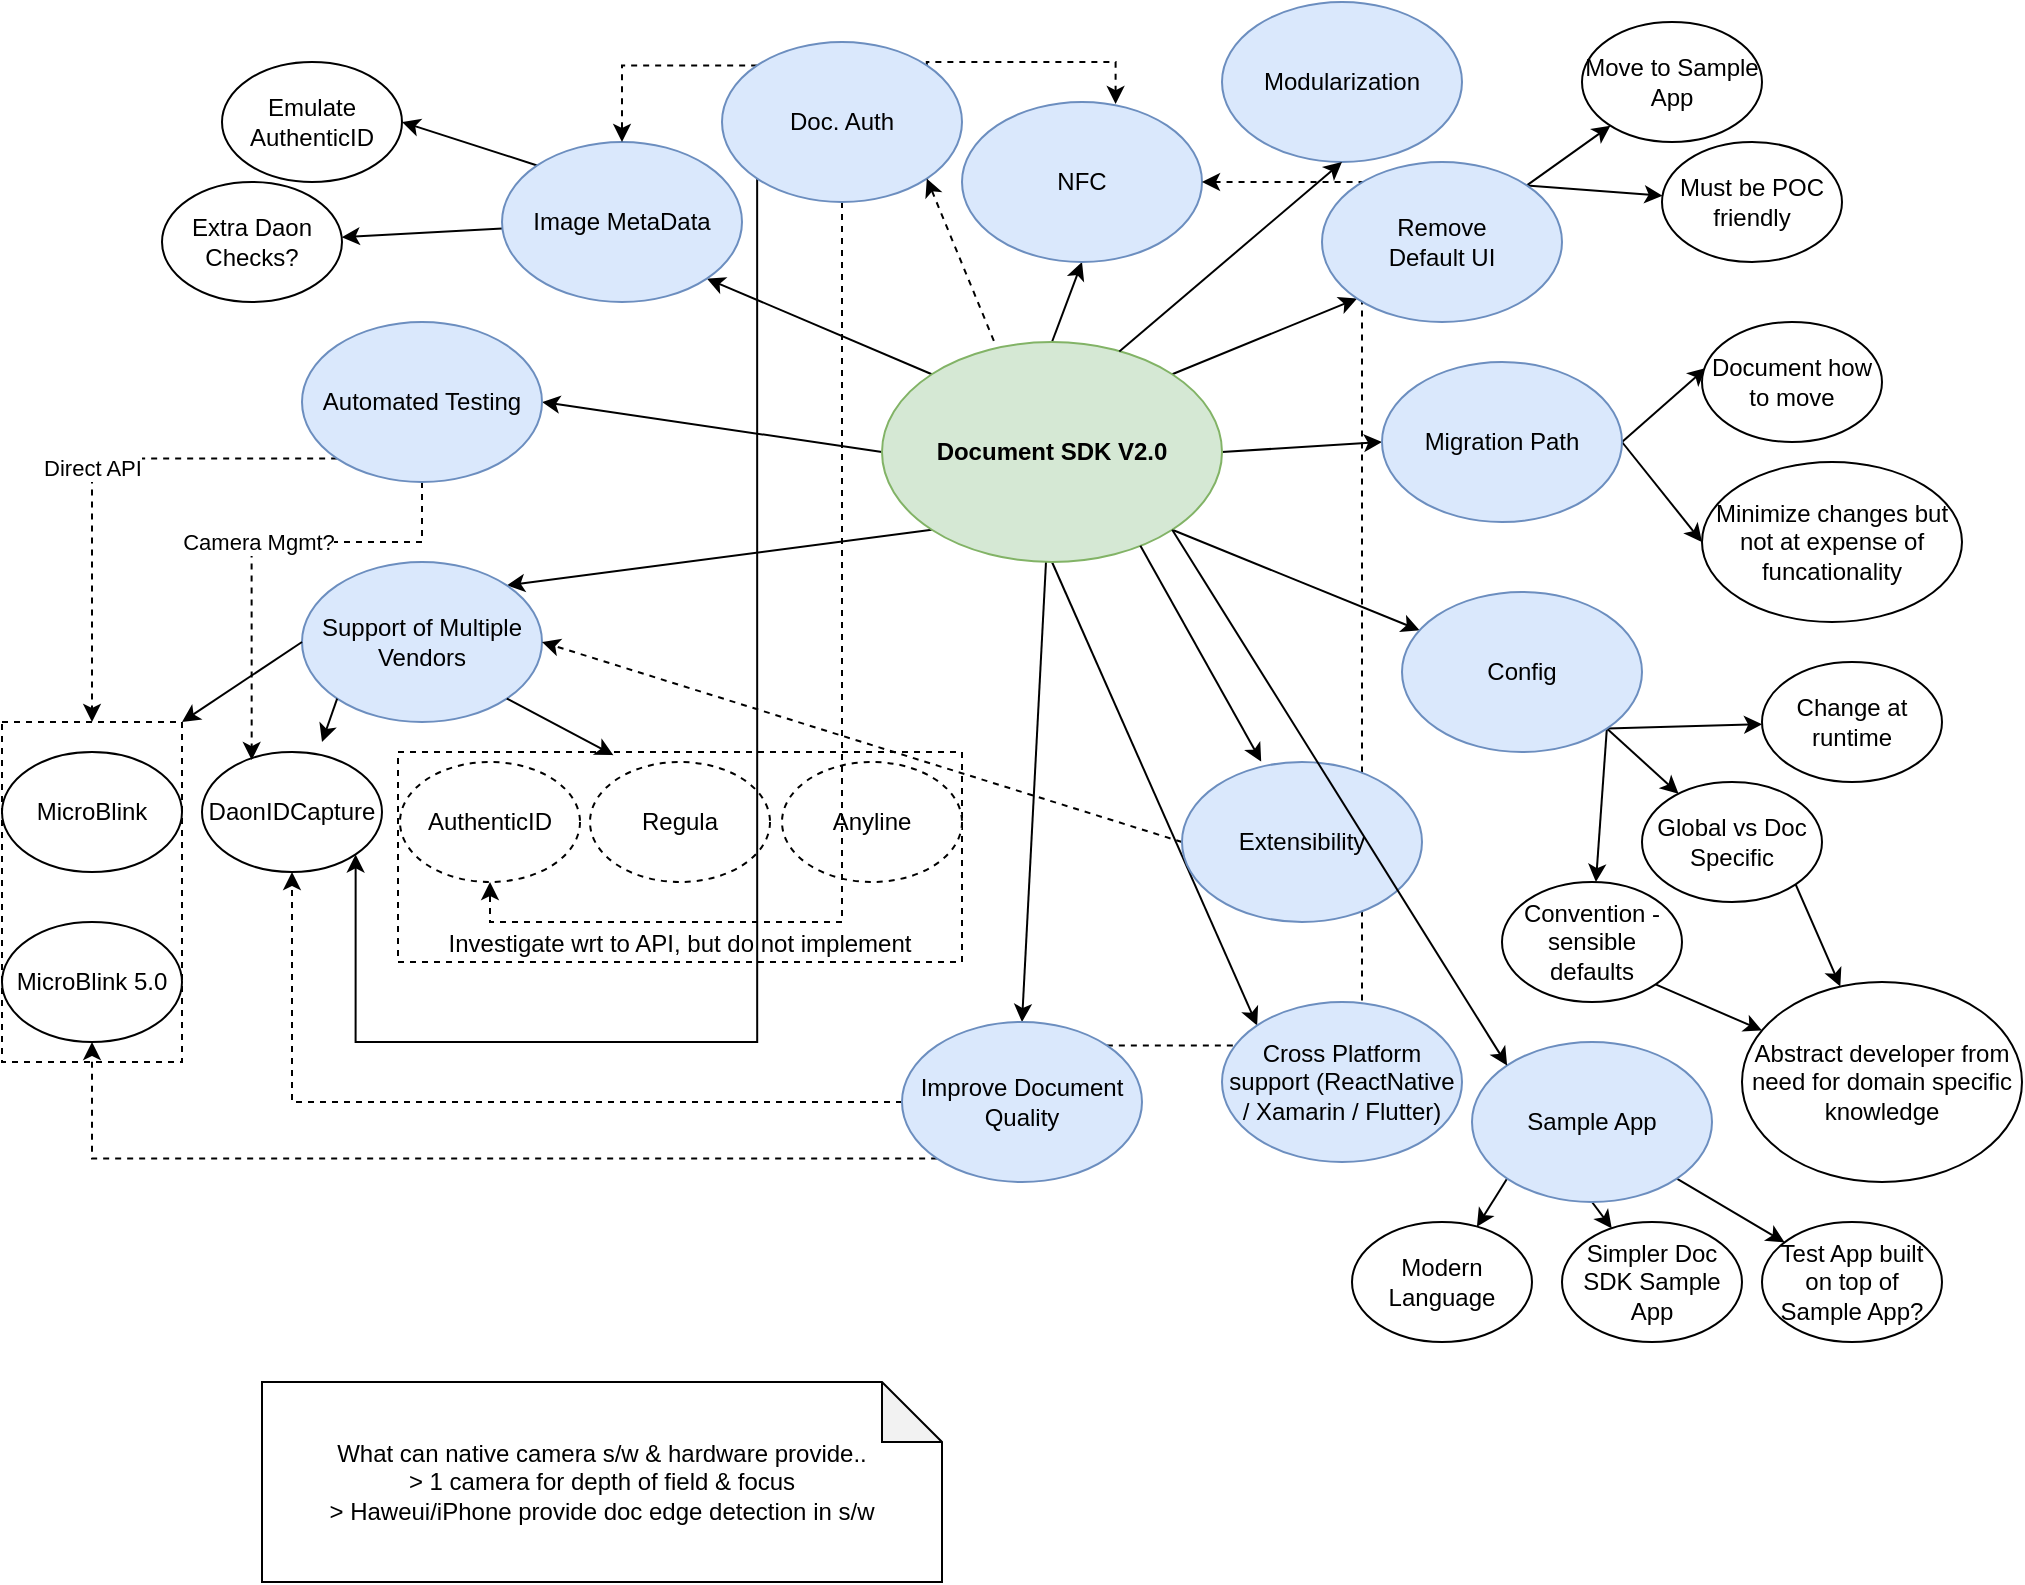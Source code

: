 <mxfile version="12.7.2" type="github" pages="8">
  <diagram name="Document SDK 2.0 Mindmap" id="ad52d381-51e7-2e0d-a935-2d0ddd2fd229">
    <mxGraphModel dx="1182" dy="764" grid="1" gridSize="10" guides="1" tooltips="1" connect="1" arrows="1" fold="1" page="1" pageScale="1" pageWidth="1100" pageHeight="850" background="#ffffff" math="0" shadow="0">
      <root>
        <mxCell id="0" />
        <mxCell id="1" parent="0" />
        <mxCell id="26DRuk9L7VsWbkv16E09-14" value="" style="rounded=0;whiteSpace=wrap;html=1;dashed=1;" parent="1" vertex="1">
          <mxGeometry x="10" y="380" width="90" height="170" as="geometry" />
        </mxCell>
        <mxCell id="26DRuk9L7VsWbkv16E09-10" value="Investigate wrt to API, but do not implement" style="rounded=0;whiteSpace=wrap;html=1;verticalAlign=bottom;dashed=1;" parent="1" vertex="1">
          <mxGeometry x="208" y="395" width="282" height="105" as="geometry" />
        </mxCell>
        <mxCell id="26DRuk9L7VsWbkv16E09-24" style="rounded=0;orthogonalLoop=1;jettySize=auto;html=1;exitX=0;exitY=0;exitDx=0;exitDy=0;entryX=1;entryY=1;entryDx=0;entryDy=0;" parent="1" source="26DRuk9L7VsWbkv16E09-1" target="26DRuk9L7VsWbkv16E09-12" edge="1">
          <mxGeometry relative="1" as="geometry" />
        </mxCell>
        <mxCell id="26DRuk9L7VsWbkv16E09-25" style="edgeStyle=none;rounded=0;orthogonalLoop=1;jettySize=auto;html=1;exitX=0;exitY=0.5;exitDx=0;exitDy=0;entryX=1;entryY=0.5;entryDx=0;entryDy=0;" parent="1" source="26DRuk9L7VsWbkv16E09-1" target="26DRuk9L7VsWbkv16E09-11" edge="1">
          <mxGeometry relative="1" as="geometry" />
        </mxCell>
        <mxCell id="26DRuk9L7VsWbkv16E09-26" style="edgeStyle=none;rounded=0;orthogonalLoop=1;jettySize=auto;html=1;exitX=0.5;exitY=0;exitDx=0;exitDy=0;entryX=0.5;entryY=1;entryDx=0;entryDy=0;" parent="1" source="26DRuk9L7VsWbkv16E09-1" target="26DRuk9L7VsWbkv16E09-13" edge="1">
          <mxGeometry relative="1" as="geometry" />
        </mxCell>
        <mxCell id="26DRuk9L7VsWbkv16E09-32" style="edgeStyle=none;rounded=0;orthogonalLoop=1;jettySize=auto;html=1;exitX=1;exitY=0;exitDx=0;exitDy=0;entryX=0;entryY=1;entryDx=0;entryDy=0;" parent="1" source="26DRuk9L7VsWbkv16E09-1" target="26DRuk9L7VsWbkv16E09-31" edge="1">
          <mxGeometry relative="1" as="geometry" />
        </mxCell>
        <mxCell id="26DRuk9L7VsWbkv16E09-38" style="edgeStyle=none;rounded=0;orthogonalLoop=1;jettySize=auto;html=1;exitX=1;exitY=0.5;exitDx=0;exitDy=0;entryX=0;entryY=0.5;entryDx=0;entryDy=0;" parent="1" source="26DRuk9L7VsWbkv16E09-1" target="26DRuk9L7VsWbkv16E09-37" edge="1">
          <mxGeometry relative="1" as="geometry" />
        </mxCell>
        <mxCell id="26DRuk9L7VsWbkv16E09-44" style="edgeStyle=none;rounded=0;orthogonalLoop=1;jettySize=auto;html=1;exitX=1;exitY=1;exitDx=0;exitDy=0;" parent="1" source="26DRuk9L7VsWbkv16E09-1" target="26DRuk9L7VsWbkv16E09-43" edge="1">
          <mxGeometry relative="1" as="geometry" />
        </mxCell>
        <mxCell id="n4UrVZoiI_uGFLUXMeBl-2" style="edgeStyle=none;rounded=0;orthogonalLoop=1;jettySize=auto;html=1;entryX=0.5;entryY=0;entryDx=0;entryDy=0;" parent="1" target="n4UrVZoiI_uGFLUXMeBl-1" edge="1">
          <mxGeometry relative="1" as="geometry">
            <mxPoint x="532" y="300" as="sourcePoint" />
          </mxGeometry>
        </mxCell>
        <mxCell id="4rpLuAX-gfJ8GcqtU7Nb-2" style="rounded=0;orthogonalLoop=1;jettySize=auto;html=1;exitX=0;exitY=1;exitDx=0;exitDy=0;entryX=1;entryY=0;entryDx=0;entryDy=0;endArrow=classic;endFill=1;" parent="1" source="26DRuk9L7VsWbkv16E09-1" target="26DRuk9L7VsWbkv16E09-2" edge="1">
          <mxGeometry relative="1" as="geometry" />
        </mxCell>
        <mxCell id="4rpLuAX-gfJ8GcqtU7Nb-4" style="edgeStyle=none;rounded=0;orthogonalLoop=1;jettySize=auto;html=1;exitX=0.5;exitY=1;exitDx=0;exitDy=0;entryX=0;entryY=0;entryDx=0;entryDy=0;endArrow=classic;endFill=1;" parent="1" source="26DRuk9L7VsWbkv16E09-1" target="4rpLuAX-gfJ8GcqtU7Nb-3" edge="1">
          <mxGeometry relative="1" as="geometry" />
        </mxCell>
        <mxCell id="26DRuk9L7VsWbkv16E09-1" value="&lt;b&gt;Document SDK V2.0&lt;/b&gt;" style="ellipse;whiteSpace=wrap;html=1;fillColor=#d5e8d4;strokeColor=#82b366;" parent="1" vertex="1">
          <mxGeometry x="450" y="190" width="170" height="110" as="geometry" />
        </mxCell>
        <mxCell id="26DRuk9L7VsWbkv16E09-2" value="Support of Multiple Vendors" style="ellipse;whiteSpace=wrap;html=1;fillColor=#dae8fc;strokeColor=#6c8ebf;" parent="1" vertex="1">
          <mxGeometry x="160" y="300" width="120" height="80" as="geometry" />
        </mxCell>
        <mxCell id="26DRuk9L7VsWbkv16E09-3" value="MicroBlink" style="ellipse;whiteSpace=wrap;html=1;" parent="1" vertex="1">
          <mxGeometry x="10" y="395" width="90" height="60" as="geometry" />
        </mxCell>
        <mxCell id="26DRuk9L7VsWbkv16E09-4" value="DaonIDCapture" style="ellipse;whiteSpace=wrap;html=1;" parent="1" vertex="1">
          <mxGeometry x="110" y="395" width="90" height="60" as="geometry" />
        </mxCell>
        <mxCell id="26DRuk9L7VsWbkv16E09-5" value="Regula" style="ellipse;whiteSpace=wrap;html=1;dashed=1;" parent="1" vertex="1">
          <mxGeometry x="304" y="400" width="90" height="60" as="geometry" />
        </mxCell>
        <mxCell id="26DRuk9L7VsWbkv16E09-6" value="AuthenticID" style="ellipse;whiteSpace=wrap;html=1;dashed=1;" parent="1" vertex="1">
          <mxGeometry x="209" y="400" width="90" height="60" as="geometry" />
        </mxCell>
        <mxCell id="26DRuk9L7VsWbkv16E09-7" value="Anyline" style="ellipse;whiteSpace=wrap;html=1;dashed=1;" parent="1" vertex="1">
          <mxGeometry x="400" y="400" width="90" height="60" as="geometry" />
        </mxCell>
        <mxCell id="26DRuk9L7VsWbkv16E09-8" value="MicroBlink 5.0" style="ellipse;whiteSpace=wrap;html=1;" parent="1" vertex="1">
          <mxGeometry x="10" y="480" width="90" height="60" as="geometry" />
        </mxCell>
        <mxCell id="26DRuk9L7VsWbkv16E09-22" value="Direct API" style="edgeStyle=orthogonalEdgeStyle;rounded=0;orthogonalLoop=1;jettySize=auto;html=1;exitX=0;exitY=1;exitDx=0;exitDy=0;entryX=0.5;entryY=0;entryDx=0;entryDy=0;dashed=1;" parent="1" source="26DRuk9L7VsWbkv16E09-11" target="26DRuk9L7VsWbkv16E09-14" edge="1">
          <mxGeometry relative="1" as="geometry" />
        </mxCell>
        <mxCell id="26DRuk9L7VsWbkv16E09-23" value="Camera Mgmt?" style="edgeStyle=orthogonalEdgeStyle;rounded=0;orthogonalLoop=1;jettySize=auto;html=1;exitX=0.5;exitY=1;exitDx=0;exitDy=0;entryX=0.276;entryY=0.067;entryDx=0;entryDy=0;entryPerimeter=0;dashed=1;" parent="1" source="26DRuk9L7VsWbkv16E09-11" target="26DRuk9L7VsWbkv16E09-4" edge="1">
          <mxGeometry relative="1" as="geometry">
            <Array as="points">
              <mxPoint x="220" y="290" />
              <mxPoint x="135" y="290" />
            </Array>
          </mxGeometry>
        </mxCell>
        <mxCell id="26DRuk9L7VsWbkv16E09-11" value="Automated Testing" style="ellipse;whiteSpace=wrap;html=1;fillColor=#dae8fc;strokeColor=#6c8ebf;" parent="1" vertex="1">
          <mxGeometry x="160" y="180" width="120" height="80" as="geometry" />
        </mxCell>
        <mxCell id="26DRuk9L7VsWbkv16E09-28" style="edgeStyle=none;rounded=0;orthogonalLoop=1;jettySize=auto;html=1;exitX=0;exitY=0;exitDx=0;exitDy=0;entryX=1;entryY=0.5;entryDx=0;entryDy=0;" parent="1" source="26DRuk9L7VsWbkv16E09-12" target="26DRuk9L7VsWbkv16E09-27" edge="1">
          <mxGeometry relative="1" as="geometry" />
        </mxCell>
        <mxCell id="26DRuk9L7VsWbkv16E09-30" value="" style="edgeStyle=none;rounded=0;orthogonalLoop=1;jettySize=auto;html=1;" parent="1" source="26DRuk9L7VsWbkv16E09-12" target="26DRuk9L7VsWbkv16E09-29" edge="1">
          <mxGeometry relative="1" as="geometry" />
        </mxCell>
        <mxCell id="26DRuk9L7VsWbkv16E09-12" value="Image MetaData" style="ellipse;whiteSpace=wrap;html=1;fillColor=#dae8fc;strokeColor=#6c8ebf;" parent="1" vertex="1">
          <mxGeometry x="260" y="90" width="120" height="80" as="geometry" />
        </mxCell>
        <mxCell id="26DRuk9L7VsWbkv16E09-13" value="NFC" style="ellipse;whiteSpace=wrap;html=1;fillColor=#dae8fc;strokeColor=#6c8ebf;" parent="1" vertex="1">
          <mxGeometry x="490" y="70" width="120" height="80" as="geometry" />
        </mxCell>
        <mxCell id="26DRuk9L7VsWbkv16E09-15" value="" style="endArrow=classic;html=1;exitX=0;exitY=0.5;exitDx=0;exitDy=0;entryX=1;entryY=0;entryDx=0;entryDy=0;" parent="1" source="26DRuk9L7VsWbkv16E09-2" target="26DRuk9L7VsWbkv16E09-14" edge="1">
          <mxGeometry width="50" height="50" relative="1" as="geometry">
            <mxPoint x="70" y="330" as="sourcePoint" />
            <mxPoint x="120" y="280" as="targetPoint" />
          </mxGeometry>
        </mxCell>
        <mxCell id="26DRuk9L7VsWbkv16E09-17" value="" style="endArrow=classic;html=1;exitX=0;exitY=1;exitDx=0;exitDy=0;" parent="1" source="26DRuk9L7VsWbkv16E09-2" edge="1">
          <mxGeometry width="50" height="50" relative="1" as="geometry">
            <mxPoint x="10" y="620" as="sourcePoint" />
            <mxPoint x="170" y="390" as="targetPoint" />
          </mxGeometry>
        </mxCell>
        <mxCell id="26DRuk9L7VsWbkv16E09-18" value="" style="endArrow=classic;html=1;exitX=1;exitY=1;exitDx=0;exitDy=0;entryX=0.382;entryY=0.015;entryDx=0;entryDy=0;entryPerimeter=0;" parent="1" source="26DRuk9L7VsWbkv16E09-2" target="26DRuk9L7VsWbkv16E09-10" edge="1">
          <mxGeometry width="50" height="50" relative="1" as="geometry">
            <mxPoint x="10" y="620" as="sourcePoint" />
            <mxPoint x="360" y="390" as="targetPoint" />
          </mxGeometry>
        </mxCell>
        <mxCell id="26DRuk9L7VsWbkv16E09-20" value="" style="endArrow=classic;html=1;exitX=0.76;exitY=0.926;exitDx=0;exitDy=0;entryX=0.33;entryY=-0.003;entryDx=0;entryDy=0;entryPerimeter=0;exitPerimeter=0;" parent="1" source="26DRuk9L7VsWbkv16E09-1" target="26DRuk9L7VsWbkv16E09-9" edge="1">
          <mxGeometry width="50" height="50" relative="1" as="geometry">
            <mxPoint x="10" y="620" as="sourcePoint" />
            <mxPoint x="60" y="570" as="targetPoint" />
          </mxGeometry>
        </mxCell>
        <mxCell id="26DRuk9L7VsWbkv16E09-21" value="" style="endArrow=classic;html=1;exitX=0;exitY=0.5;exitDx=0;exitDy=0;entryX=1;entryY=0.5;entryDx=0;entryDy=0;dashed=1;" parent="1" source="26DRuk9L7VsWbkv16E09-9" target="26DRuk9L7VsWbkv16E09-2" edge="1">
          <mxGeometry width="50" height="50" relative="1" as="geometry">
            <mxPoint x="10" y="620" as="sourcePoint" />
            <mxPoint x="60" y="570" as="targetPoint" />
          </mxGeometry>
        </mxCell>
        <mxCell id="26DRuk9L7VsWbkv16E09-27" value="Emulate AuthenticID" style="ellipse;whiteSpace=wrap;html=1;" parent="1" vertex="1">
          <mxGeometry x="120" y="50" width="90" height="60" as="geometry" />
        </mxCell>
        <mxCell id="26DRuk9L7VsWbkv16E09-29" value="Extra Daon Checks?" style="ellipse;whiteSpace=wrap;html=1;" parent="1" vertex="1">
          <mxGeometry x="90" y="110" width="90" height="60" as="geometry" />
        </mxCell>
        <mxCell id="26DRuk9L7VsWbkv16E09-34" style="edgeStyle=none;rounded=0;orthogonalLoop=1;jettySize=auto;html=1;exitX=1;exitY=0;exitDx=0;exitDy=0;" parent="1" source="26DRuk9L7VsWbkv16E09-31" target="26DRuk9L7VsWbkv16E09-33" edge="1">
          <mxGeometry relative="1" as="geometry" />
        </mxCell>
        <mxCell id="26DRuk9L7VsWbkv16E09-36" style="edgeStyle=none;rounded=0;orthogonalLoop=1;jettySize=auto;html=1;exitX=1;exitY=0;exitDx=0;exitDy=0;" parent="1" source="26DRuk9L7VsWbkv16E09-31" target="26DRuk9L7VsWbkv16E09-35" edge="1">
          <mxGeometry relative="1" as="geometry" />
        </mxCell>
        <mxCell id="26DRuk9L7VsWbkv16E09-33" value="Move to Sample App" style="ellipse;whiteSpace=wrap;html=1;" parent="1" vertex="1">
          <mxGeometry x="800" y="30" width="90" height="60" as="geometry" />
        </mxCell>
        <mxCell id="26DRuk9L7VsWbkv16E09-35" value="Must be POC friendly" style="ellipse;whiteSpace=wrap;html=1;" parent="1" vertex="1">
          <mxGeometry x="840" y="90" width="90" height="60" as="geometry" />
        </mxCell>
        <mxCell id="26DRuk9L7VsWbkv16E09-41" style="edgeStyle=none;rounded=0;orthogonalLoop=1;jettySize=auto;html=1;exitX=1;exitY=0.5;exitDx=0;exitDy=0;entryX=0.022;entryY=0.383;entryDx=0;entryDy=0;entryPerimeter=0;" parent="1" source="26DRuk9L7VsWbkv16E09-37" target="26DRuk9L7VsWbkv16E09-39" edge="1">
          <mxGeometry relative="1" as="geometry" />
        </mxCell>
        <mxCell id="26DRuk9L7VsWbkv16E09-42" style="edgeStyle=none;rounded=0;orthogonalLoop=1;jettySize=auto;html=1;exitX=1;exitY=0.5;exitDx=0;exitDy=0;entryX=0;entryY=0.5;entryDx=0;entryDy=0;" parent="1" source="26DRuk9L7VsWbkv16E09-37" target="26DRuk9L7VsWbkv16E09-40" edge="1">
          <mxGeometry relative="1" as="geometry" />
        </mxCell>
        <mxCell id="26DRuk9L7VsWbkv16E09-37" value="Migration Path" style="ellipse;whiteSpace=wrap;html=1;fillColor=#dae8fc;strokeColor=#6c8ebf;" parent="1" vertex="1">
          <mxGeometry x="700" y="200" width="120" height="80" as="geometry" />
        </mxCell>
        <mxCell id="26DRuk9L7VsWbkv16E09-39" value="Document how to move" style="ellipse;whiteSpace=wrap;html=1;" parent="1" vertex="1">
          <mxGeometry x="860" y="180" width="90" height="60" as="geometry" />
        </mxCell>
        <mxCell id="26DRuk9L7VsWbkv16E09-40" value="Minimize changes but not at expense of funcationality" style="ellipse;whiteSpace=wrap;html=1;" parent="1" vertex="1">
          <mxGeometry x="860" y="250" width="130" height="80" as="geometry" />
        </mxCell>
        <mxCell id="26DRuk9L7VsWbkv16E09-48" style="edgeStyle=none;rounded=0;orthogonalLoop=1;jettySize=auto;html=1;exitX=1;exitY=1;exitDx=0;exitDy=0;" parent="1" source="26DRuk9L7VsWbkv16E09-43" target="26DRuk9L7VsWbkv16E09-47" edge="1">
          <mxGeometry relative="1" as="geometry" />
        </mxCell>
        <mxCell id="26DRuk9L7VsWbkv16E09-49" style="edgeStyle=none;rounded=0;orthogonalLoop=1;jettySize=auto;html=1;exitX=1;exitY=1;exitDx=0;exitDy=0;" parent="1" source="26DRuk9L7VsWbkv16E09-43" target="26DRuk9L7VsWbkv16E09-45" edge="1">
          <mxGeometry relative="1" as="geometry" />
        </mxCell>
        <mxCell id="26DRuk9L7VsWbkv16E09-50" style="edgeStyle=none;rounded=0;orthogonalLoop=1;jettySize=auto;html=1;exitX=1;exitY=1;exitDx=0;exitDy=0;" parent="1" source="26DRuk9L7VsWbkv16E09-43" target="26DRuk9L7VsWbkv16E09-46" edge="1">
          <mxGeometry relative="1" as="geometry" />
        </mxCell>
        <mxCell id="26DRuk9L7VsWbkv16E09-43" value="Config" style="ellipse;whiteSpace=wrap;html=1;fillColor=#dae8fc;strokeColor=#6c8ebf;" parent="1" vertex="1">
          <mxGeometry x="710" y="315" width="120" height="80" as="geometry" />
        </mxCell>
        <mxCell id="26DRuk9L7VsWbkv16E09-53" style="edgeStyle=none;rounded=0;orthogonalLoop=1;jettySize=auto;html=1;exitX=1;exitY=1;exitDx=0;exitDy=0;" parent="1" source="26DRuk9L7VsWbkv16E09-45" target="26DRuk9L7VsWbkv16E09-51" edge="1">
          <mxGeometry relative="1" as="geometry" />
        </mxCell>
        <mxCell id="26DRuk9L7VsWbkv16E09-45" value="Global vs Doc Specific" style="ellipse;whiteSpace=wrap;html=1;" parent="1" vertex="1">
          <mxGeometry x="830" y="410" width="90" height="60" as="geometry" />
        </mxCell>
        <mxCell id="26DRuk9L7VsWbkv16E09-46" value="Change at runtime" style="ellipse;whiteSpace=wrap;html=1;" parent="1" vertex="1">
          <mxGeometry x="890" y="350" width="90" height="60" as="geometry" />
        </mxCell>
        <mxCell id="26DRuk9L7VsWbkv16E09-52" style="edgeStyle=none;rounded=0;orthogonalLoop=1;jettySize=auto;html=1;exitX=1;exitY=1;exitDx=0;exitDy=0;" parent="1" source="26DRuk9L7VsWbkv16E09-47" target="26DRuk9L7VsWbkv16E09-51" edge="1">
          <mxGeometry relative="1" as="geometry" />
        </mxCell>
        <mxCell id="26DRuk9L7VsWbkv16E09-47" value="Convention - sensible defaults" style="ellipse;whiteSpace=wrap;html=1;" parent="1" vertex="1">
          <mxGeometry x="760" y="460" width="90" height="60" as="geometry" />
        </mxCell>
        <mxCell id="26DRuk9L7VsWbkv16E09-51" value="Abstract developer from need for domain specific knowledge" style="ellipse;whiteSpace=wrap;html=1;" parent="1" vertex="1">
          <mxGeometry x="880" y="510" width="140" height="100" as="geometry" />
        </mxCell>
        <mxCell id="n4UrVZoiI_uGFLUXMeBl-3" style="edgeStyle=orthogonalEdgeStyle;rounded=0;orthogonalLoop=1;jettySize=auto;html=1;exitX=0;exitY=0.5;exitDx=0;exitDy=0;entryX=0.5;entryY=1;entryDx=0;entryDy=0;dashed=1;" parent="1" source="n4UrVZoiI_uGFLUXMeBl-1" target="26DRuk9L7VsWbkv16E09-4" edge="1">
          <mxGeometry relative="1" as="geometry" />
        </mxCell>
        <mxCell id="n4UrVZoiI_uGFLUXMeBl-4" style="edgeStyle=orthogonalEdgeStyle;rounded=0;orthogonalLoop=1;jettySize=auto;html=1;exitX=0;exitY=1;exitDx=0;exitDy=0;entryX=0.5;entryY=1;entryDx=0;entryDy=0;dashed=1;" parent="1" source="n4UrVZoiI_uGFLUXMeBl-1" target="26DRuk9L7VsWbkv16E09-8" edge="1">
          <mxGeometry relative="1" as="geometry" />
        </mxCell>
        <mxCell id="n4UrVZoiI_uGFLUXMeBl-5" style="edgeStyle=orthogonalEdgeStyle;rounded=0;orthogonalLoop=1;jettySize=auto;html=1;exitX=1;exitY=0;exitDx=0;exitDy=0;entryX=1;entryY=0.5;entryDx=0;entryDy=0;dashed=1;" parent="1" source="n4UrVZoiI_uGFLUXMeBl-1" target="26DRuk9L7VsWbkv16E09-13" edge="1">
          <mxGeometry relative="1" as="geometry">
            <Array as="points">
              <mxPoint x="690" y="542" />
              <mxPoint x="690" y="110" />
            </Array>
          </mxGeometry>
        </mxCell>
        <mxCell id="n4UrVZoiI_uGFLUXMeBl-1" value="Improve Document Quality" style="ellipse;whiteSpace=wrap;html=1;fillColor=#dae8fc;strokeColor=#6c8ebf;" parent="1" vertex="1">
          <mxGeometry x="460" y="530" width="120" height="80" as="geometry" />
        </mxCell>
        <mxCell id="n4UrVZoiI_uGFLUXMeBl-8" style="edgeStyle=orthogonalEdgeStyle;rounded=0;orthogonalLoop=1;jettySize=auto;html=1;exitX=0;exitY=0;exitDx=0;exitDy=0;dashed=1;" parent="1" source="n4UrVZoiI_uGFLUXMeBl-6" target="26DRuk9L7VsWbkv16E09-12" edge="1">
          <mxGeometry relative="1" as="geometry">
            <Array as="points">
              <mxPoint x="320" y="52" />
            </Array>
          </mxGeometry>
        </mxCell>
        <mxCell id="n4UrVZoiI_uGFLUXMeBl-11" style="edgeStyle=orthogonalEdgeStyle;rounded=0;orthogonalLoop=1;jettySize=auto;html=1;exitX=1;exitY=0;exitDx=0;exitDy=0;entryX=0.64;entryY=0.013;entryDx=0;entryDy=0;entryPerimeter=0;dashed=1;" parent="1" source="n4UrVZoiI_uGFLUXMeBl-6" target="26DRuk9L7VsWbkv16E09-13" edge="1">
          <mxGeometry relative="1" as="geometry">
            <Array as="points">
              <mxPoint x="472" y="50" />
              <mxPoint x="567" y="50" />
            </Array>
          </mxGeometry>
        </mxCell>
        <mxCell id="n4UrVZoiI_uGFLUXMeBl-12" style="edgeStyle=orthogonalEdgeStyle;rounded=0;orthogonalLoop=1;jettySize=auto;html=1;exitX=0.5;exitY=1;exitDx=0;exitDy=0;entryX=0.5;entryY=1;entryDx=0;entryDy=0;dashed=1;" parent="1" source="n4UrVZoiI_uGFLUXMeBl-6" target="26DRuk9L7VsWbkv16E09-6" edge="1">
          <mxGeometry relative="1" as="geometry">
            <Array as="points">
              <mxPoint x="430" y="480" />
              <mxPoint x="254" y="480" />
            </Array>
          </mxGeometry>
        </mxCell>
        <mxCell id="4rpLuAX-gfJ8GcqtU7Nb-1" style="edgeStyle=orthogonalEdgeStyle;rounded=0;orthogonalLoop=1;jettySize=auto;html=1;exitX=0;exitY=1;exitDx=0;exitDy=0;entryX=1;entryY=1;entryDx=0;entryDy=0;endArrow=classic;endFill=1;" parent="1" source="n4UrVZoiI_uGFLUXMeBl-6" target="26DRuk9L7VsWbkv16E09-4" edge="1">
          <mxGeometry relative="1" as="geometry">
            <Array as="points">
              <mxPoint x="387" y="540" />
              <mxPoint x="186" y="540" />
            </Array>
          </mxGeometry>
        </mxCell>
        <mxCell id="n4UrVZoiI_uGFLUXMeBl-6" value="Doc. Auth" style="ellipse;whiteSpace=wrap;html=1;fillColor=#dae8fc;strokeColor=#6c8ebf;" parent="1" vertex="1">
          <mxGeometry x="370" y="40" width="120" height="80" as="geometry" />
        </mxCell>
        <mxCell id="26DRuk9L7VsWbkv16E09-9" value="Extensibility" style="ellipse;whiteSpace=wrap;html=1;fillColor=#dae8fc;strokeColor=#6c8ebf;" parent="1" vertex="1">
          <mxGeometry x="600" y="400" width="120" height="80" as="geometry" />
        </mxCell>
        <mxCell id="26DRuk9L7VsWbkv16E09-31" value="Remove &lt;br&gt;Default UI" style="ellipse;whiteSpace=wrap;html=1;fillColor=#dae8fc;strokeColor=#6c8ebf;" parent="1" vertex="1">
          <mxGeometry x="670" y="100" width="120" height="80" as="geometry" />
        </mxCell>
        <mxCell id="n4UrVZoiI_uGFLUXMeBl-13" value="" style="endArrow=classic;html=1;dashed=1;entryX=1;entryY=1;entryDx=0;entryDy=0;exitX=0.329;exitY=-0.005;exitDx=0;exitDy=0;exitPerimeter=0;" parent="1" source="26DRuk9L7VsWbkv16E09-1" target="n4UrVZoiI_uGFLUXMeBl-6" edge="1">
          <mxGeometry width="50" height="50" relative="1" as="geometry">
            <mxPoint x="10" y="680" as="sourcePoint" />
            <mxPoint x="60" y="630" as="targetPoint" />
          </mxGeometry>
        </mxCell>
        <mxCell id="4rpLuAX-gfJ8GcqtU7Nb-3" value="Cross Platform support (ReactNative / Xamarin / Flutter)" style="ellipse;whiteSpace=wrap;html=1;fillColor=#dae8fc;strokeColor=#6c8ebf;" parent="1" vertex="1">
          <mxGeometry x="620" y="520" width="120" height="80" as="geometry" />
        </mxCell>
        <mxCell id="4rpLuAX-gfJ8GcqtU7Nb-5" value="Modularization" style="ellipse;whiteSpace=wrap;html=1;fillColor=#dae8fc;strokeColor=#6c8ebf;" parent="1" vertex="1">
          <mxGeometry x="620" y="20" width="120" height="80" as="geometry" />
        </mxCell>
        <mxCell id="4rpLuAX-gfJ8GcqtU7Nb-6" value="" style="endArrow=classic;html=1;exitX=0.698;exitY=0.043;exitDx=0;exitDy=0;exitPerimeter=0;entryX=0.5;entryY=1;entryDx=0;entryDy=0;" parent="1" source="26DRuk9L7VsWbkv16E09-1" target="4rpLuAX-gfJ8GcqtU7Nb-5" edge="1">
          <mxGeometry width="50" height="50" relative="1" as="geometry">
            <mxPoint x="600" y="180" as="sourcePoint" />
            <mxPoint x="650" y="130" as="targetPoint" />
          </mxGeometry>
        </mxCell>
        <mxCell id="4rpLuAX-gfJ8GcqtU7Nb-13" style="edgeStyle=none;rounded=0;orthogonalLoop=1;jettySize=auto;html=1;exitX=0;exitY=1;exitDx=0;exitDy=0;endArrow=classic;endFill=1;" parent="1" source="4rpLuAX-gfJ8GcqtU7Nb-7" target="4rpLuAX-gfJ8GcqtU7Nb-8" edge="1">
          <mxGeometry relative="1" as="geometry" />
        </mxCell>
        <mxCell id="4rpLuAX-gfJ8GcqtU7Nb-14" style="edgeStyle=none;rounded=0;orthogonalLoop=1;jettySize=auto;html=1;exitX=0.5;exitY=1;exitDx=0;exitDy=0;endArrow=classic;endFill=1;" parent="1" source="4rpLuAX-gfJ8GcqtU7Nb-7" target="4rpLuAX-gfJ8GcqtU7Nb-9" edge="1">
          <mxGeometry relative="1" as="geometry" />
        </mxCell>
        <mxCell id="4rpLuAX-gfJ8GcqtU7Nb-15" style="edgeStyle=none;rounded=0;orthogonalLoop=1;jettySize=auto;html=1;exitX=1;exitY=1;exitDx=0;exitDy=0;endArrow=classic;endFill=1;" parent="1" source="4rpLuAX-gfJ8GcqtU7Nb-7" target="4rpLuAX-gfJ8GcqtU7Nb-12" edge="1">
          <mxGeometry relative="1" as="geometry" />
        </mxCell>
        <mxCell id="4rpLuAX-gfJ8GcqtU7Nb-7" value="Sample App" style="ellipse;whiteSpace=wrap;html=1;fillColor=#dae8fc;strokeColor=#6c8ebf;" parent="1" vertex="1">
          <mxGeometry x="745" y="540" width="120" height="80" as="geometry" />
        </mxCell>
        <mxCell id="4rpLuAX-gfJ8GcqtU7Nb-8" value="Modern Language" style="ellipse;whiteSpace=wrap;html=1;" parent="1" vertex="1">
          <mxGeometry x="685" y="630" width="90" height="60" as="geometry" />
        </mxCell>
        <mxCell id="4rpLuAX-gfJ8GcqtU7Nb-9" value="Simpler Doc SDK Sample App" style="ellipse;whiteSpace=wrap;html=1;" parent="1" vertex="1">
          <mxGeometry x="790" y="630" width="90" height="60" as="geometry" />
        </mxCell>
        <mxCell id="4rpLuAX-gfJ8GcqtU7Nb-12" value="Test App built on top of Sample App?" style="ellipse;whiteSpace=wrap;html=1;" parent="1" vertex="1">
          <mxGeometry x="890" y="630" width="90" height="60" as="geometry" />
        </mxCell>
        <mxCell id="4rpLuAX-gfJ8GcqtU7Nb-16" value="" style="endArrow=classic;html=1;exitX=1;exitY=1;exitDx=0;exitDy=0;entryX=0;entryY=0;entryDx=0;entryDy=0;" parent="1" source="26DRuk9L7VsWbkv16E09-1" target="4rpLuAX-gfJ8GcqtU7Nb-7" edge="1">
          <mxGeometry width="50" height="50" relative="1" as="geometry">
            <mxPoint x="10" y="760" as="sourcePoint" />
            <mxPoint x="60" y="710" as="targetPoint" />
          </mxGeometry>
        </mxCell>
        <mxCell id="4rpLuAX-gfJ8GcqtU7Nb-17" value="What can native camera s/w &amp;amp; hardware provide..&lt;br&gt;&amp;gt; 1 camera for depth of field &amp;amp; focus&lt;br&gt;&amp;gt; Haweui/iPhone provide doc edge detection in s/w" style="shape=note;whiteSpace=wrap;html=1;backgroundOutline=1;darkOpacity=0.05;" parent="1" vertex="1">
          <mxGeometry x="140" y="710" width="340" height="100" as="geometry" />
        </mxCell>
      </root>
    </mxGraphModel>
  </diagram>
  <diagram id="8HjYWhySBUXUTqADt6Kq" name="Read NFC Flow Simple">
    <mxGraphModel dx="1182" dy="764" grid="1" gridSize="10" guides="1" tooltips="1" connect="1" arrows="1" fold="1" page="1" pageScale="1" pageWidth="1169" pageHeight="827" math="0" shadow="0">
      <root>
        <mxCell id="AhMfjQlQDgQEmS9e4eAk-0" />
        <mxCell id="AhMfjQlQDgQEmS9e4eAk-1" parent="AhMfjQlQDgQEmS9e4eAk-0" />
        <mxCell id="AhMfjQlQDgQEmS9e4eAk-12" style="edgeStyle=orthogonalEdgeStyle;rounded=0;orthogonalLoop=1;jettySize=auto;html=1;exitX=0.5;exitY=1;exitDx=0;exitDy=0;entryX=0.5;entryY=0;entryDx=0;entryDy=0;endArrow=classic;endFill=1;" parent="AhMfjQlQDgQEmS9e4eAk-1" source="AhMfjQlQDgQEmS9e4eAk-2" target="AhMfjQlQDgQEmS9e4eAk-3" edge="1">
          <mxGeometry relative="1" as="geometry">
            <Array as="points">
              <mxPoint x="170" y="150" />
              <mxPoint x="230" y="150" />
            </Array>
          </mxGeometry>
        </mxCell>
        <mxCell id="AhMfjQlQDgQEmS9e4eAk-2" value="Present document" style="rounded=1;whiteSpace=wrap;html=1;" parent="AhMfjQlQDgQEmS9e4eAk-1" vertex="1">
          <mxGeometry x="110" y="80" width="120" height="60" as="geometry" />
        </mxCell>
        <mxCell id="AhMfjQlQDgQEmS9e4eAk-13" style="edgeStyle=orthogonalEdgeStyle;rounded=0;orthogonalLoop=1;jettySize=auto;html=1;exitX=0.5;exitY=1;exitDx=0;exitDy=0;endArrow=classic;endFill=1;" parent="AhMfjQlQDgQEmS9e4eAk-1" source="AhMfjQlQDgQEmS9e4eAk-3" target="AhMfjQlQDgQEmS9e4eAk-4" edge="1">
          <mxGeometry relative="1" as="geometry" />
        </mxCell>
        <mxCell id="AhMfjQlQDgQEmS9e4eAk-3" value="Read OCR" style="rounded=1;whiteSpace=wrap;html=1;" parent="AhMfjQlQDgQEmS9e4eAk-1" vertex="1">
          <mxGeometry x="170" y="160" width="120" height="60" as="geometry" />
        </mxCell>
        <mxCell id="AhMfjQlQDgQEmS9e4eAk-14" style="edgeStyle=orthogonalEdgeStyle;rounded=0;orthogonalLoop=1;jettySize=auto;html=1;exitX=0.5;exitY=1;exitDx=0;exitDy=0;entryX=0.5;entryY=0;entryDx=0;entryDy=0;endArrow=classic;endFill=1;" parent="AhMfjQlQDgQEmS9e4eAk-1" source="AhMfjQlQDgQEmS9e4eAk-4" target="AhMfjQlQDgQEmS9e4eAk-5" edge="1">
          <mxGeometry relative="1" as="geometry" />
        </mxCell>
        <mxCell id="AhMfjQlQDgQEmS9e4eAk-4" value="Unlock NFC chip w/ OCR Data" style="rounded=1;whiteSpace=wrap;html=1;" parent="AhMfjQlQDgQEmS9e4eAk-1" vertex="1">
          <mxGeometry x="230" y="250" width="120" height="60" as="geometry" />
        </mxCell>
        <mxCell id="AhMfjQlQDgQEmS9e4eAk-15" style="edgeStyle=orthogonalEdgeStyle;rounded=0;orthogonalLoop=1;jettySize=auto;html=1;exitX=0.5;exitY=1;exitDx=0;exitDy=0;entryX=0.5;entryY=0;entryDx=0;entryDy=0;endArrow=classic;endFill=1;" parent="AhMfjQlQDgQEmS9e4eAk-1" source="AhMfjQlQDgQEmS9e4eAk-5" target="AhMfjQlQDgQEmS9e4eAk-6" edge="1">
          <mxGeometry relative="1" as="geometry">
            <Array as="points">
              <mxPoint x="350" y="410" />
              <mxPoint x="410" y="410" />
            </Array>
          </mxGeometry>
        </mxCell>
        <mxCell id="AhMfjQlQDgQEmS9e4eAk-5" value="Read NFC Data" style="rounded=1;whiteSpace=wrap;html=1;" parent="AhMfjQlQDgQEmS9e4eAk-1" vertex="1">
          <mxGeometry x="290" y="340" width="120" height="60" as="geometry" />
        </mxCell>
        <mxCell id="AhMfjQlQDgQEmS9e4eAk-16" style="edgeStyle=orthogonalEdgeStyle;rounded=0;orthogonalLoop=1;jettySize=auto;html=1;exitX=0.5;exitY=1;exitDx=0;exitDy=0;entryX=0.5;entryY=0;entryDx=0;entryDy=0;endArrow=classic;endFill=1;" parent="AhMfjQlQDgQEmS9e4eAk-1" source="AhMfjQlQDgQEmS9e4eAk-6" target="AhMfjQlQDgQEmS9e4eAk-7" edge="1">
          <mxGeometry relative="1" as="geometry">
            <Array as="points">
              <mxPoint x="410" y="490" />
              <mxPoint x="470" y="490" />
            </Array>
          </mxGeometry>
        </mxCell>
        <mxCell id="AhMfjQlQDgQEmS9e4eAk-6" value="Send Document OCR, Images, NFCTagData to server" style="rounded=1;whiteSpace=wrap;html=1;" parent="AhMfjQlQDgQEmS9e4eAk-1" vertex="1">
          <mxGeometry x="350" y="420" width="120" height="60" as="geometry" />
        </mxCell>
        <mxCell id="AhMfjQlQDgQEmS9e4eAk-17" style="edgeStyle=orthogonalEdgeStyle;rounded=0;orthogonalLoop=1;jettySize=auto;html=1;exitX=0.5;exitY=1;exitDx=0;exitDy=0;entryX=0;entryY=0.5;entryDx=0;entryDy=0;endArrow=async;endFill=0;" parent="AhMfjQlQDgQEmS9e4eAk-1" source="AhMfjQlQDgQEmS9e4eAk-7" target="AhMfjQlQDgQEmS9e4eAk-8" edge="1">
          <mxGeometry relative="1" as="geometry" />
        </mxCell>
        <mxCell id="AhMfjQlQDgQEmS9e4eAk-18" style="edgeStyle=orthogonalEdgeStyle;rounded=0;orthogonalLoop=1;jettySize=auto;html=1;exitX=0.5;exitY=1;exitDx=0;exitDy=0;entryX=0;entryY=0.5;entryDx=0;entryDy=0;endArrow=classic;endFill=1;" parent="AhMfjQlQDgQEmS9e4eAk-1" source="AhMfjQlQDgQEmS9e4eAk-7" target="AhMfjQlQDgQEmS9e4eAk-9" edge="1">
          <mxGeometry relative="1" as="geometry" />
        </mxCell>
        <mxCell id="AhMfjQlQDgQEmS9e4eAk-19" style="edgeStyle=orthogonalEdgeStyle;rounded=0;orthogonalLoop=1;jettySize=auto;html=1;exitX=0.5;exitY=1;exitDx=0;exitDy=0;entryX=0;entryY=0.5;entryDx=0;entryDy=0;endArrow=classic;endFill=1;" parent="AhMfjQlQDgQEmS9e4eAk-1" source="AhMfjQlQDgQEmS9e4eAk-7" target="AhMfjQlQDgQEmS9e4eAk-10" edge="1">
          <mxGeometry relative="1" as="geometry" />
        </mxCell>
        <mxCell id="AhMfjQlQDgQEmS9e4eAk-7" value="As part of evaluation:" style="rounded=1;whiteSpace=wrap;html=1;" parent="AhMfjQlQDgQEmS9e4eAk-1" vertex="1">
          <mxGeometry x="410" y="500" width="120" height="60" as="geometry" />
        </mxCell>
        <mxCell id="AhMfjQlQDgQEmS9e4eAk-8" value="Match NFC Face" style="rounded=1;whiteSpace=wrap;html=1;" parent="AhMfjQlQDgQEmS9e4eAk-1" vertex="1">
          <mxGeometry x="480" y="570" width="120" height="60" as="geometry" />
        </mxCell>
        <mxCell id="AhMfjQlQDgQEmS9e4eAk-9" value="Verify NFC Signature" style="rounded=1;whiteSpace=wrap;html=1;" parent="AhMfjQlQDgQEmS9e4eAk-1" vertex="1">
          <mxGeometry x="480" y="640" width="120" height="60" as="geometry" />
        </mxCell>
        <mxCell id="AhMfjQlQDgQEmS9e4eAk-10" value="Compare NFC Biographics &amp;amp; OCR" style="rounded=1;whiteSpace=wrap;html=1;" parent="AhMfjQlQDgQEmS9e4eAk-1" vertex="1">
          <mxGeometry x="480" y="710" width="120" height="60" as="geometry" />
        </mxCell>
        <mxCell id="AhMfjQlQDgQEmS9e4eAk-21" value="&lt;b&gt;NFC Reading Issues:&lt;br&gt;&lt;/b&gt;&lt;br&gt;- document &amp;amp; device compatibility&lt;br&gt;&amp;nbsp; &amp;nbsp; - chip strong enough&lt;br&gt;&amp;nbsp; &amp;nbsp; - aligning nfc chip on device and doc&lt;br&gt;- doc specific issues, eg foil covered docs&lt;br&gt;&lt;br&gt;&lt;b&gt;NFC Reading Questions:&lt;br&gt;&lt;br&gt;- &lt;/b&gt;do we know when the user starts reading&lt;br&gt;- what would generic instructions look like?&lt;br&gt;- can we measure the strength of the signal for device placement?&lt;br&gt;" style="whiteSpace=wrap;html=1;shape=mxgraph.basic.document;align=left;verticalAlign=top;" parent="AhMfjQlQDgQEmS9e4eAk-1" vertex="1">
          <mxGeometry x="549" y="40" width="240" height="230" as="geometry" />
        </mxCell>
      </root>
    </mxGraphModel>
  </diagram>
  <diagram name="Read NFC Flow w/ Instructions" id="EsXRw2eUl97bkgpvSbMs">
    <mxGraphModel dx="1182" dy="764" grid="1" gridSize="10" guides="1" tooltips="1" connect="1" arrows="1" fold="1" page="1" pageScale="1" pageWidth="1169" pageHeight="827" math="0" shadow="0">
      <root>
        <mxCell id="OD2bBNcjZCirL42ehKBj-0" />
        <mxCell id="OD2bBNcjZCirL42ehKBj-1" parent="OD2bBNcjZCirL42ehKBj-0" />
        <mxCell id="OD2bBNcjZCirL42ehKBj-2" style="edgeStyle=orthogonalEdgeStyle;rounded=0;orthogonalLoop=1;jettySize=auto;html=1;exitX=0.5;exitY=1;exitDx=0;exitDy=0;entryX=0.5;entryY=0;entryDx=0;entryDy=0;endArrow=classic;endFill=1;" parent="OD2bBNcjZCirL42ehKBj-1" source="OD2bBNcjZCirL42ehKBj-3" target="OD2bBNcjZCirL42ehKBj-5" edge="1">
          <mxGeometry relative="1" as="geometry">
            <Array as="points">
              <mxPoint x="80" y="80" />
              <mxPoint x="140" y="80" />
            </Array>
          </mxGeometry>
        </mxCell>
        <mxCell id="OD2bBNcjZCirL42ehKBj-3" value="Present document" style="rounded=1;whiteSpace=wrap;html=1;" parent="OD2bBNcjZCirL42ehKBj-1" vertex="1">
          <mxGeometry x="20" y="10" width="120" height="60" as="geometry" />
        </mxCell>
        <mxCell id="OD2bBNcjZCirL42ehKBj-4" style="edgeStyle=orthogonalEdgeStyle;rounded=0;orthogonalLoop=1;jettySize=auto;html=1;exitX=0.5;exitY=1;exitDx=0;exitDy=0;endArrow=classic;endFill=1;" parent="OD2bBNcjZCirL42ehKBj-1" source="OD2bBNcjZCirL42ehKBj-5" target="OD2bBNcjZCirL42ehKBj-7" edge="1">
          <mxGeometry relative="1" as="geometry" />
        </mxCell>
        <mxCell id="OD2bBNcjZCirL42ehKBj-5" value="Read OCR" style="rounded=1;whiteSpace=wrap;html=1;" parent="OD2bBNcjZCirL42ehKBj-1" vertex="1">
          <mxGeometry x="80" y="90" width="120" height="60" as="geometry" />
        </mxCell>
        <mxCell id="OD2bBNcjZCirL42ehKBj-6" style="edgeStyle=orthogonalEdgeStyle;rounded=0;orthogonalLoop=1;jettySize=auto;html=1;exitX=0.5;exitY=1;exitDx=0;exitDy=0;entryX=0.5;entryY=0;entryDx=0;entryDy=0;endArrow=classic;endFill=1;" parent="OD2bBNcjZCirL42ehKBj-1" source="OD2bBNcjZCirL42ehKBj-7" target="OD2bBNcjZCirL42ehKBj-9" edge="1">
          <mxGeometry relative="1" as="geometry" />
        </mxCell>
        <mxCell id="OD2bBNcjZCirL42ehKBj-7" value="Unlock NFC chip w/ OCR Data" style="rounded=1;whiteSpace=wrap;html=1;" parent="OD2bBNcjZCirL42ehKBj-1" vertex="1">
          <mxGeometry x="140" y="180" width="120" height="60" as="geometry" />
        </mxCell>
        <mxCell id="OD2bBNcjZCirL42ehKBj-22" style="edgeStyle=orthogonalEdgeStyle;rounded=0;orthogonalLoop=1;jettySize=auto;html=1;exitX=0.5;exitY=1;exitDx=0;exitDy=0;entryX=0.5;entryY=0;entryDx=0;entryDy=0;endArrow=classic;endFill=1;" parent="OD2bBNcjZCirL42ehKBj-1" source="OD2bBNcjZCirL42ehKBj-9" target="OD2bBNcjZCirL42ehKBj-20" edge="1">
          <mxGeometry relative="1" as="geometry">
            <Array as="points">
              <mxPoint x="260" y="340" />
              <mxPoint x="323" y="340" />
            </Array>
          </mxGeometry>
        </mxCell>
        <mxCell id="OD2bBNcjZCirL42ehKBj-9" value="Read NFC Data" style="rounded=1;whiteSpace=wrap;html=1;" parent="OD2bBNcjZCirL42ehKBj-1" vertex="1">
          <mxGeometry x="200" y="270" width="120" height="60" as="geometry" />
        </mxCell>
        <mxCell id="OD2bBNcjZCirL42ehKBj-27" style="edgeStyle=orthogonalEdgeStyle;rounded=0;orthogonalLoop=1;jettySize=auto;html=1;exitX=0.5;exitY=1;exitDx=0;exitDy=0;endArrow=classic;endFill=1;" parent="OD2bBNcjZCirL42ehKBj-1" source="OD2bBNcjZCirL42ehKBj-11" target="OD2bBNcjZCirL42ehKBj-26" edge="1">
          <mxGeometry relative="1" as="geometry">
            <Array as="points">
              <mxPoint x="443" y="590" />
              <mxPoint x="520" y="590" />
            </Array>
          </mxGeometry>
        </mxCell>
        <mxCell id="OD2bBNcjZCirL42ehKBj-11" value="Send Document OCR, Images, NFCTagData to server" style="rounded=1;whiteSpace=wrap;html=1;" parent="OD2bBNcjZCirL42ehKBj-1" vertex="1">
          <mxGeometry x="383" y="520" width="120" height="60" as="geometry" />
        </mxCell>
        <mxCell id="OD2bBNcjZCirL42ehKBj-12" style="edgeStyle=orthogonalEdgeStyle;rounded=0;orthogonalLoop=1;jettySize=auto;html=1;exitX=0.5;exitY=1;exitDx=0;exitDy=0;entryX=0;entryY=0.5;entryDx=0;entryDy=0;endArrow=classic;endFill=1;" parent="OD2bBNcjZCirL42ehKBj-1" source="OD2bBNcjZCirL42ehKBj-15" target="OD2bBNcjZCirL42ehKBj-16" edge="1">
          <mxGeometry relative="1" as="geometry" />
        </mxCell>
        <mxCell id="OD2bBNcjZCirL42ehKBj-13" style="edgeStyle=orthogonalEdgeStyle;rounded=0;orthogonalLoop=1;jettySize=auto;html=1;exitX=0.5;exitY=1;exitDx=0;exitDy=0;entryX=0;entryY=0.5;entryDx=0;entryDy=0;endArrow=classic;endFill=1;" parent="OD2bBNcjZCirL42ehKBj-1" source="OD2bBNcjZCirL42ehKBj-15" target="OD2bBNcjZCirL42ehKBj-17" edge="1">
          <mxGeometry relative="1" as="geometry" />
        </mxCell>
        <mxCell id="OD2bBNcjZCirL42ehKBj-14" style="edgeStyle=orthogonalEdgeStyle;rounded=0;orthogonalLoop=1;jettySize=auto;html=1;exitX=0.5;exitY=1;exitDx=0;exitDy=0;entryX=0;entryY=0.5;entryDx=0;entryDy=0;endArrow=classic;endFill=1;" parent="OD2bBNcjZCirL42ehKBj-1" source="OD2bBNcjZCirL42ehKBj-15" target="OD2bBNcjZCirL42ehKBj-18" edge="1">
          <mxGeometry relative="1" as="geometry" />
        </mxCell>
        <mxCell id="OD2bBNcjZCirL42ehKBj-15" value="As part of evaluation:" style="rounded=1;whiteSpace=wrap;html=1;" parent="OD2bBNcjZCirL42ehKBj-1" vertex="1">
          <mxGeometry x="530" y="680" width="120" height="60" as="geometry" />
        </mxCell>
        <mxCell id="OD2bBNcjZCirL42ehKBj-16" value="Match NFC Face" style="rounded=1;whiteSpace=wrap;html=1;" parent="OD2bBNcjZCirL42ehKBj-1" vertex="1">
          <mxGeometry x="800" y="570" width="120" height="60" as="geometry" />
        </mxCell>
        <mxCell id="OD2bBNcjZCirL42ehKBj-17" value="Verify NFC Signature" style="rounded=1;whiteSpace=wrap;html=1;" parent="OD2bBNcjZCirL42ehKBj-1" vertex="1">
          <mxGeometry x="800" y="640" width="120" height="60" as="geometry" />
        </mxCell>
        <mxCell id="OD2bBNcjZCirL42ehKBj-18" value="Compare NFC Biographics &amp;amp; OCR" style="rounded=1;whiteSpace=wrap;html=1;" parent="OD2bBNcjZCirL42ehKBj-1" vertex="1">
          <mxGeometry x="800" y="710" width="120" height="60" as="geometry" />
        </mxCell>
        <mxCell id="OD2bBNcjZCirL42ehKBj-19" value="&lt;b&gt;NFC Reading Issues:&lt;br&gt;&lt;/b&gt;&lt;br&gt;- document &amp;amp; device compatibility&lt;br&gt;&amp;nbsp; &amp;nbsp; - chip strong enough&lt;br&gt;&amp;nbsp; &amp;nbsp; - aligning nfc chip on device and doc&lt;br&gt;- doc specific issues, eg foil covered docs&lt;br&gt;&lt;br&gt;&lt;b&gt;NFC Reading Questions:&lt;br&gt;&lt;br&gt;- &lt;/b&gt;do we know when the user starts reading&lt;br&gt;- what would generic instructions look like?&lt;br&gt;- can we measure the strength of the signal for device placement?&lt;br&gt;- foundation for metadata service:&amp;nbsp;&lt;a href=&quot;https://nfc.fail/&quot;&gt;https://nfc.fail/#&lt;/a&gt;&lt;br&gt;- can we develop an app for testing / finding the NFC chip location based on signal strength, this is for Android, iPhone is simpler.&lt;br&gt;" style="whiteSpace=wrap;html=1;shape=mxgraph.basic.document;align=left;verticalAlign=top;" parent="OD2bBNcjZCirL42ehKBj-1" vertex="1">
          <mxGeometry x="780" y="30" width="240" height="290" as="geometry" />
        </mxCell>
        <mxCell id="OD2bBNcjZCirL42ehKBj-23" style="edgeStyle=orthogonalEdgeStyle;rounded=0;orthogonalLoop=1;jettySize=auto;html=1;exitX=0.5;exitY=1;exitDx=0;exitDy=0;endArrow=classic;endFill=1;" parent="OD2bBNcjZCirL42ehKBj-1" source="OD2bBNcjZCirL42ehKBj-20" target="OD2bBNcjZCirL42ehKBj-21" edge="1">
          <mxGeometry relative="1" as="geometry">
            <Array as="points">
              <mxPoint x="323" y="420" />
              <mxPoint x="380" y="420" />
            </Array>
          </mxGeometry>
        </mxCell>
        <mxCell id="OD2bBNcjZCirL42ehKBj-20" value="Query NFC Metadata Service for instructions" style="rounded=1;whiteSpace=wrap;html=1;" parent="OD2bBNcjZCirL42ehKBj-1" vertex="1">
          <mxGeometry x="263" y="350" width="120" height="60" as="geometry" />
        </mxCell>
        <mxCell id="OD2bBNcjZCirL42ehKBj-25" style="edgeStyle=orthogonalEdgeStyle;rounded=0;orthogonalLoop=1;jettySize=auto;html=1;exitX=0.5;exitY=1;exitDx=0;exitDy=0;entryX=0.5;entryY=0;entryDx=0;entryDy=0;endArrow=classic;endFill=1;" parent="OD2bBNcjZCirL42ehKBj-1" source="OD2bBNcjZCirL42ehKBj-21" target="OD2bBNcjZCirL42ehKBj-11" edge="1">
          <mxGeometry relative="1" as="geometry" />
        </mxCell>
        <mxCell id="OD2bBNcjZCirL42ehKBj-21" value="Display Instructions to user" style="rounded=1;whiteSpace=wrap;html=1;" parent="OD2bBNcjZCirL42ehKBj-1" vertex="1">
          <mxGeometry x="320" y="430" width="120" height="60" as="geometry" />
        </mxCell>
        <mxCell id="OD2bBNcjZCirL42ehKBj-28" style="edgeStyle=orthogonalEdgeStyle;rounded=0;orthogonalLoop=1;jettySize=auto;html=1;exitX=0.5;exitY=1;exitDx=0;exitDy=0;entryX=0.5;entryY=0;entryDx=0;entryDy=0;endArrow=classic;endFill=1;" parent="OD2bBNcjZCirL42ehKBj-1" source="OD2bBNcjZCirL42ehKBj-26" target="OD2bBNcjZCirL42ehKBj-15" edge="1">
          <mxGeometry relative="1" as="geometry">
            <Array as="points">
              <mxPoint x="520" y="670" />
            </Array>
          </mxGeometry>
        </mxCell>
        <mxCell id="OD2bBNcjZCirL42ehKBj-26" value="Update metadata service w/ read metadata" style="rounded=1;whiteSpace=wrap;html=1;" parent="OD2bBNcjZCirL42ehKBj-1" vertex="1">
          <mxGeometry x="460" y="600" width="120" height="60" as="geometry" />
        </mxCell>
        <mxCell id="dZXkfOMbz_rxAATaJuMU-0" value="At this stage we know both the device &amp;amp; document" style="shape=note;size=15;align=left;spacingLeft=10;html=1;whiteSpace=wrap;" parent="OD2bBNcjZCirL42ehKBj-1" vertex="1">
          <mxGeometry x="460" y="270" width="150" height="70" as="geometry" />
        </mxCell>
        <mxCell id="dZXkfOMbz_rxAATaJuMU-1" value="" style="edgeStyle=none;endArrow=none;exitX=0.5;exitY=1;dashed=1;html=1;entryX=1;entryY=0.5;entryDx=0;entryDy=0;exitDx=0;exitDy=0;exitPerimeter=0;" parent="OD2bBNcjZCirL42ehKBj-1" source="dZXkfOMbz_rxAATaJuMU-0" target="OD2bBNcjZCirL42ehKBj-20" edge="1">
          <mxGeometry x="1" relative="1" as="geometry">
            <mxPoint x="420" y="330" as="targetPoint" />
          </mxGeometry>
        </mxCell>
      </root>
    </mxGraphModel>
  </diagram>
  <diagram id="lcVdUpNhbpnf7a28V5l2" name="NFC Read Flow V1">
    <mxGraphModel dx="1391" dy="899" grid="1" gridSize="10" guides="1" tooltips="1" connect="1" arrows="1" fold="1" page="1" pageScale="1" pageWidth="1169" pageHeight="827" math="0" shadow="0">
      <root>
        <mxCell id="yhJoEX59a98nHaoArZQx-0" />
        <mxCell id="yhJoEX59a98nHaoArZQx-1" parent="yhJoEX59a98nHaoArZQx-0" />
        <mxCell id="vW60nO0JE0_KMwUsozgh-0" value="App" style="shape=umlLifeline;perimeter=lifelinePerimeter;whiteSpace=wrap;html=1;container=1;collapsible=0;recursiveResize=0;outlineConnect=0;dashed=1;" parent="yhJoEX59a98nHaoArZQx-1" vertex="1">
          <mxGeometry x="20" y="10" width="100" height="790" as="geometry" />
        </mxCell>
        <mxCell id="vW60nO0JE0_KMwUsozgh-1" value="Daon Document SDK" style="shape=umlLifeline;perimeter=lifelinePerimeter;whiteSpace=wrap;html=1;container=1;collapsible=0;recursiveResize=0;outlineConnect=0;dashed=1;" parent="yhJoEX59a98nHaoArZQx-1" vertex="1">
          <mxGeometry x="223" y="10" width="100" height="770" as="geometry" />
        </mxCell>
        <mxCell id="vW60nO0JE0_KMwUsozgh-4" value="" style="html=1;points=[];perimeter=orthogonalPerimeter;dashed=1;" parent="vW60nO0JE0_KMwUsozgh-1" vertex="1">
          <mxGeometry x="45" y="150" width="10" height="350" as="geometry" />
        </mxCell>
        <mxCell id="vW60nO0JE0_KMwUsozgh-10" value="readDocument" style="endArrow=block;endFill=1;html=1;edgeStyle=orthogonalEdgeStyle;align=left;verticalAlign=top;dashed=1;" parent="vW60nO0JE0_KMwUsozgh-1" edge="1">
          <mxGeometry x="-0.673" y="-6" relative="1" as="geometry">
            <mxPoint x="58" y="194" as="sourcePoint" />
            <mxPoint x="58" y="240" as="targetPoint" />
            <Array as="points">
              <mxPoint x="157" y="194" />
              <mxPoint x="157" y="240" />
            </Array>
            <mxPoint as="offset" />
          </mxGeometry>
        </mxCell>
        <mxCell id="vW60nO0JE0_KMwUsozgh-19" value="unlock chip" style="endArrow=block;endFill=1;html=1;edgeStyle=orthogonalEdgeStyle;align=left;verticalAlign=top;dashed=1;exitX=1.4;exitY=0.363;exitDx=0;exitDy=0;exitPerimeter=0;" parent="vW60nO0JE0_KMwUsozgh-1" source="vW60nO0JE0_KMwUsozgh-4" edge="1">
          <mxGeometry x="-0.644" y="-6" relative="1" as="geometry">
            <mxPoint x="57" y="414" as="sourcePoint" />
            <mxPoint x="61" y="340" as="targetPoint" />
            <Array as="points">
              <mxPoint x="59" y="278" />
              <mxPoint x="157" y="278" />
              <mxPoint x="157" y="340" />
            </Array>
            <mxPoint as="offset" />
          </mxGeometry>
        </mxCell>
        <mxCell id="vW60nO0JE0_KMwUsozgh-3" value="Onboarding Server" style="shape=umlLifeline;perimeter=lifelinePerimeter;whiteSpace=wrap;html=1;container=1;collapsible=0;recursiveResize=0;outlineConnect=0;dashed=1;" parent="yhJoEX59a98nHaoArZQx-1" vertex="1">
          <mxGeometry x="630" y="10" width="100" height="780" as="geometry" />
        </mxCell>
        <mxCell id="vW60nO0JE0_KMwUsozgh-23" value="" style="html=1;points=[];perimeter=orthogonalPerimeter;dashed=1;" parent="vW60nO0JE0_KMwUsozgh-3" vertex="1">
          <mxGeometry x="45" y="520" width="10" height="80" as="geometry" />
        </mxCell>
        <mxCell id="vW60nO0JE0_KMwUsozgh-30" value="" style="html=1;points=[];perimeter=orthogonalPerimeter;dashed=1;" parent="vW60nO0JE0_KMwUsozgh-3" vertex="1">
          <mxGeometry x="45" y="660" width="10" height="40" as="geometry" />
        </mxCell>
        <mxCell id="vW60nO0JE0_KMwUsozgh-31" value="Validate NFC Signature" style="edgeStyle=orthogonalEdgeStyle;html=1;align=left;spacingLeft=2;endArrow=block;rounded=0;dashed=1;exitX=1.18;exitY=0.708;exitDx=0;exitDy=0;exitPerimeter=0;" parent="vW60nO0JE0_KMwUsozgh-3" source="vW60nO0JE0_KMwUsozgh-23" edge="1">
          <mxGeometry x="0.008" y="-20" relative="1" as="geometry">
            <mxPoint x="50" y="730" as="sourcePoint" />
            <Array as="points">
              <mxPoint x="75" y="577" />
              <mxPoint x="75" y="680" />
              <mxPoint x="54" y="680" />
            </Array>
            <mxPoint x="54" y="680" as="targetPoint" />
            <mxPoint as="offset" />
          </mxGeometry>
        </mxCell>
        <mxCell id="vW60nO0JE0_KMwUsozgh-5" value="readDocumentNFC" style="html=1;verticalAlign=bottom;startArrow=oval;endArrow=block;startSize=8;dashed=1;" parent="yhJoEX59a98nHaoArZQx-1" source="vW60nO0JE0_KMwUsozgh-0" edge="1">
          <mxGeometry relative="1" as="geometry">
            <mxPoint x="208" y="160" as="sourcePoint" />
            <mxPoint x="267" y="165" as="targetPoint" />
            <Array as="points">
              <mxPoint x="170" y="165" />
            </Array>
          </mxGeometry>
        </mxCell>
        <mxCell id="vW60nO0JE0_KMwUsozgh-20" value="read chip" style="endArrow=block;endFill=1;html=1;edgeStyle=orthogonalEdgeStyle;align=left;verticalAlign=top;dashed=1;entryX=1;entryY=0.659;entryDx=0;entryDy=0;entryPerimeter=0;exitX=1.24;exitY=0.101;exitDx=0;exitDy=0;exitPerimeter=0;" parent="yhJoEX59a98nHaoArZQx-1" edge="1">
          <mxGeometry x="-0.644" y="-6" relative="1" as="geometry">
            <mxPoint x="282" y="390" as="sourcePoint" />
            <mxPoint x="280" y="429" as="targetPoint" />
            <Array as="points">
              <mxPoint x="402" y="390" />
              <mxPoint x="402" y="429" />
            </Array>
            <mxPoint as="offset" />
          </mxGeometry>
        </mxCell>
        <mxCell id="vW60nO0JE0_KMwUsozgh-22" value="return Document NFC" style="html=1;verticalAlign=bottom;endArrow=async;dashed=1;endSize=8;exitX=0.2;exitY=0.415;exitDx=0;exitDy=0;exitPerimeter=0;endFill=0;" parent="yhJoEX59a98nHaoArZQx-1" edge="1">
          <mxGeometry relative="1" as="geometry">
            <mxPoint x="270.5" y="480" as="sourcePoint" />
            <mxPoint x="70" y="480" as="targetPoint" />
          </mxGeometry>
        </mxCell>
        <mxCell id="vW60nO0JE0_KMwUsozgh-24" value="POST /users/{id}/idchecks/{id}/documents" style="html=1;verticalAlign=bottom;endArrow=block;entryX=0;entryY=0;dashed=1;" parent="yhJoEX59a98nHaoArZQx-1" source="vW60nO0JE0_KMwUsozgh-0" target="vW60nO0JE0_KMwUsozgh-23" edge="1">
          <mxGeometry x="0.059" relative="1" as="geometry">
            <mxPoint x="605" y="620" as="sourcePoint" />
            <mxPoint x="1" as="offset" />
          </mxGeometry>
        </mxCell>
        <mxCell id="vW60nO0JE0_KMwUsozgh-25" value="return Document" style="html=1;verticalAlign=bottom;endArrow=open;dashed=1;endSize=8;exitX=0;exitY=0.95;" parent="yhJoEX59a98nHaoArZQx-1" source="vW60nO0JE0_KMwUsozgh-23" target="vW60nO0JE0_KMwUsozgh-0" edge="1">
          <mxGeometry relative="1" as="geometry">
            <mxPoint x="605" y="696" as="targetPoint" />
          </mxGeometry>
        </mxCell>
        <mxCell id="vW60nO0JE0_KMwUsozgh-32" value="NFC Tag Data &amp;amp; OCR Data, images" style="shape=note;size=15;align=left;spacingLeft=10;html=1;whiteSpace=wrap;dashed=1;" parent="yhJoEX59a98nHaoArZQx-1" vertex="1">
          <mxGeometry x="90" y="405" width="150" height="40" as="geometry" />
        </mxCell>
        <mxCell id="vW60nO0JE0_KMwUsozgh-33" value="" style="edgeStyle=none;endArrow=none;exitX=0.443;exitY=1.09;dashed=1;html=1;exitDx=0;exitDy=0;exitPerimeter=0;" parent="yhJoEX59a98nHaoArZQx-1" source="vW60nO0JE0_KMwUsozgh-32" edge="1">
          <mxGeometry x="1" relative="1" as="geometry">
            <mxPoint x="160" y="480" as="targetPoint" />
          </mxGeometry>
        </mxCell>
        <mxCell id="vW60nO0JE0_KMwUsozgh-38" value="Users Daon NFC SDK" style="shape=note;size=15;align=left;spacingLeft=10;html=1;whiteSpace=wrap;dashed=1;" parent="yhJoEX59a98nHaoArZQx-1" vertex="1">
          <mxGeometry x="290" y="80" width="150" height="40" as="geometry" />
        </mxCell>
        <mxCell id="vW60nO0JE0_KMwUsozgh-39" value="" style="edgeStyle=none;endArrow=none;exitX=0.4;exitY=0;dashed=1;html=1;" parent="yhJoEX59a98nHaoArZQx-1" source="vW60nO0JE0_KMwUsozgh-38" edge="1">
          <mxGeometry x="1" relative="1" as="geometry">
            <mxPoint x="320" y="46.8" as="targetPoint" />
          </mxGeometry>
        </mxCell>
        <mxCell id="B1IygvNlS4NIYj4P2p4_-0" value="readDocument Callbacks" style="html=1;verticalAlign=bottom;endArrow=async;dashed=1;endSize=8;endFill=0;" parent="yhJoEX59a98nHaoArZQx-1" edge="1">
          <mxGeometry relative="1" as="geometry">
            <mxPoint x="264.25" y="230" as="sourcePoint" />
            <mxPoint x="65.75" y="230" as="targetPoint" />
            <Array as="points">
              <mxPoint x="146.25" y="230" />
            </Array>
          </mxGeometry>
        </mxCell>
        <mxCell id="DUdtCv8g_OR6QlNbEguO-0" value="read NFC Callbacks" style="html=1;verticalAlign=bottom;endArrow=async;dashed=1;endSize=8;endFill=0;" parent="yhJoEX59a98nHaoArZQx-1" edge="1">
          <mxGeometry relative="1" as="geometry">
            <mxPoint x="264.25" y="340" as="sourcePoint" />
            <mxPoint x="65.75" y="340" as="targetPoint" />
            <Array as="points">
              <mxPoint x="146.25" y="340" />
            </Array>
          </mxGeometry>
        </mxCell>
      </root>
    </mxGraphModel>
  </diagram>
  <diagram name="NFC Read Flow V2 w/ instructions" id="UKeGA-jO0SBFTS0MakHd">
    
    <mxGraphModel dx="1863" dy="768" grid="1" gridSize="10" guides="1" tooltips="1" connect="1" arrows="1" fold="1" page="1" pageScale="1" pageWidth="1169" pageHeight="827" math="0" shadow="0">
      
      <root>
        
        <mxCell id="5eNNy7qknP1_E7nKR2yn-0" />
        
        <mxCell id="5eNNy7qknP1_E7nKR2yn-1" parent="5eNNy7qknP1_E7nKR2yn-0" />
        
        <mxCell id="5eNNy7qknP1_E7nKR2yn-2" value="NFC Intsructions" style="shape=umlFrame;whiteSpace=wrap;html=1;dashed=1;width=67;height=40;" vertex="1" parent="5eNNy7qknP1_E7nKR2yn-1">
          
          <mxGeometry x="20" y="270" width="477" height="140" as="geometry" />
          
        </mxCell>
        
        <mxCell id="5eNNy7qknP1_E7nKR2yn-3" value="App" style="shape=umlLifeline;perimeter=lifelinePerimeter;whiteSpace=wrap;html=1;container=1;collapsible=0;recursiveResize=0;outlineConnect=0;dashed=1;" vertex="1" parent="5eNNy7qknP1_E7nKR2yn-1">
          
          <mxGeometry x="20" y="10" width="100" height="760" as="geometry" />
          
        </mxCell>
        
        <mxCell id="5eNNy7qknP1_E7nKR2yn-4" value="Daon Document SDK" style="shape=umlLifeline;perimeter=lifelinePerimeter;whiteSpace=wrap;html=1;container=1;collapsible=0;recursiveResize=0;outlineConnect=0;dashed=1;" vertex="1" parent="5eNNy7qknP1_E7nKR2yn-1">
          
          <mxGeometry x="223" y="10" width="100" height="750" as="geometry" />
          
        </mxCell>
        
        <mxCell id="5eNNy7qknP1_E7nKR2yn-5" value="" style="html=1;points=[];perimeter=orthogonalPerimeter;dashed=1;" vertex="1" parent="5eNNy7qknP1_E7nKR2yn-4">
          
          <mxGeometry x="45" y="150" width="10" height="440" as="geometry" />
          
        </mxCell>
        
        <mxCell id="5eNNy7qknP1_E7nKR2yn-6" value="readDocument" style="endArrow=block;endFill=1;html=1;edgeStyle=orthogonalEdgeStyle;align=left;verticalAlign=top;dashed=1;exitX=1.24;exitY=0.101;exitDx=0;exitDy=0;exitPerimeter=0;" edge="1" parent="5eNNy7qknP1_E7nKR2yn-4" source="5eNNy7qknP1_E7nKR2yn-5">
          
          <mxGeometry x="-0.673" y="-6" relative="1" as="geometry">
            
            <mxPoint x="87" y="209" as="sourcePoint" />
            
            <mxPoint x="58" y="240" as="targetPoint" />
            
            <Array as="points">
              
              <mxPoint x="157" y="194" />
              
              <mxPoint x="157" y="240" />
              
            </Array>
            
            <mxPoint as="offset" />
            
          </mxGeometry>
          
        </mxCell>
        
        <mxCell id="5eNNy7qknP1_E7nKR2yn-7" value="NFC Metadata Service" style="shape=umlLifeline;perimeter=lifelinePerimeter;whiteSpace=wrap;html=1;container=1;collapsible=0;recursiveResize=0;outlineConnect=0;dashed=1;" vertex="1" parent="5eNNy7qknP1_E7nKR2yn-1">
          
          <mxGeometry x="427" y="10" width="100" height="750" as="geometry" />
          
        </mxCell>
        
        <mxCell id="5eNNy7qknP1_E7nKR2yn-8" value="" style="html=1;points=[];perimeter=orthogonalPerimeter;dashed=1;" vertex="1" parent="5eNNy7qknP1_E7nKR2yn-7">
          
          <mxGeometry x="43" y="290" width="10" height="80" as="geometry" />
          
        </mxCell>
        
        <mxCell id="5eNNy7qknP1_E7nKR2yn-9" value="GET /nfcinstructions" style="html=1;verticalAlign=bottom;endArrow=block;entryX=0;entryY=0;dashed=1;" edge="1" parent="5eNNy7qknP1_E7nKR2yn-7" target="5eNNy7qknP1_E7nKR2yn-8">
          
          <mxGeometry relative="1" as="geometry">
            
            <mxPoint x="-147" y="290" as="sourcePoint" />
            
          </mxGeometry>
          
        </mxCell>
        
        <mxCell id="5eNNy7qknP1_E7nKR2yn-10" value="Onboarding Server" style="shape=umlLifeline;perimeter=lifelinePerimeter;whiteSpace=wrap;html=1;container=1;collapsible=0;recursiveResize=0;outlineConnect=0;dashed=1;" vertex="1" parent="5eNNy7qknP1_E7nKR2yn-1">
          
          <mxGeometry x="630" y="10" width="100" height="760" as="geometry" />
          
        </mxCell>
        
        <mxCell id="5eNNy7qknP1_E7nKR2yn-11" value="" style="html=1;points=[];perimeter=orthogonalPerimeter;dashed=1;" vertex="1" parent="5eNNy7qknP1_E7nKR2yn-10">
          
          <mxGeometry x="45" y="610" width="10" height="80" as="geometry" />
          
        </mxCell>
        
        <mxCell id="5eNNy7qknP1_E7nKR2yn-12" value="" style="html=1;points=[];perimeter=orthogonalPerimeter;dashed=1;" vertex="1" parent="5eNNy7qknP1_E7nKR2yn-10">
          
          <mxGeometry x="45" y="710" width="10" height="40" as="geometry" />
          
        </mxCell>
        
        <mxCell id="5eNNy7qknP1_E7nKR2yn-13" value="Validate NFC Signature" style="edgeStyle=orthogonalEdgeStyle;html=1;align=left;spacingLeft=2;endArrow=block;rounded=0;entryX=1.2;entryY=0.625;dashed=1;exitX=1.18;exitY=0.708;exitDx=0;exitDy=0;exitPerimeter=0;entryDx=0;entryDy=0;entryPerimeter=0;" edge="1" parent="5eNNy7qknP1_E7nKR2yn-10" source="5eNNy7qknP1_E7nKR2yn-11" target="5eNNy7qknP1_E7nKR2yn-12">
          
          <mxGeometry x="0.008" y="-20" relative="1" as="geometry">
            
            <mxPoint x="50" y="730" as="sourcePoint" />
            
            <Array as="points">
              
              <mxPoint x="75" y="667" />
              
              <mxPoint x="75" y="730" />
              
              <mxPoint x="55" y="730" />
              
              <mxPoint x="55" y="735" />
              
            </Array>
            
            <mxPoint as="offset" />
            
          </mxGeometry>
          
        </mxCell>
        
        <mxCell id="5eNNy7qknP1_E7nKR2yn-14" value="readDocumentNFC" style="html=1;verticalAlign=bottom;startArrow=oval;endArrow=block;startSize=8;dashed=1;" edge="1" parent="5eNNy7qknP1_E7nKR2yn-1" source="5eNNy7qknP1_E7nKR2yn-3">
          
          <mxGeometry relative="1" as="geometry">
            
            <mxPoint x="208" y="160" as="sourcePoint" />
            
            <mxPoint x="267" y="165" as="targetPoint" />
            
            <Array as="points">
              
              <mxPoint x="170" y="165" />
              
            </Array>
            
          </mxGeometry>
          
        </mxCell>
        
        <mxCell id="5eNNy7qknP1_E7nKR2yn-15" value="readDocument Callbacks" style="html=1;verticalAlign=bottom;endArrow=async;dashed=1;endSize=8;endFill=0;exitX=0.12;exitY=0.156;exitDx=0;exitDy=0;exitPerimeter=0;entryX=0.5;entryY=0.264;entryDx=0;entryDy=0;entryPerimeter=0;" edge="1" parent="5eNNy7qknP1_E7nKR2yn-1" source="5eNNy7qknP1_E7nKR2yn-5" target="5eNNy7qknP1_E7nKR2yn-3">
          
          <mxGeometry relative="1" as="geometry">
            
            <mxPoint x="100" y="740" as="sourcePoint" />
            
            <mxPoint x="80" y="229" as="targetPoint" />
            
            <Array as="points" />
            
          </mxGeometry>
          
        </mxCell>
        
        <mxCell id="5eNNy7qknP1_E7nKR2yn-16" value="return NFC Instruction" style="html=1;verticalAlign=bottom;endArrow=open;dashed=1;endSize=8;exitX=0;exitY=0.95;entryX=0.92;entryY=0.94;entryDx=0;entryDy=0;entryPerimeter=0;" edge="1" parent="5eNNy7qknP1_E7nKR2yn-1">
          
          <mxGeometry relative="1" as="geometry">
            
            <mxPoint x="280.2" y="375" as="targetPoint" />
            
            <mxPoint x="473" y="376" as="sourcePoint" />
            
          </mxGeometry>
          
        </mxCell>
        
        <mxCell id="5eNNy7qknP1_E7nKR2yn-17" value="NFC Instructions Callback" style="html=1;verticalAlign=bottom;endArrow=async;dashed=1;endSize=8;exitX=0.2;exitY=0.415;exitDx=0;exitDy=0;exitPerimeter=0;endFill=0;" edge="1" parent="5eNNy7qknP1_E7nKR2yn-1">
          
          <mxGeometry relative="1" as="geometry">
            
            <mxPoint x="270.5" y="400" as="sourcePoint" />
            
            <mxPoint x="70" y="400" as="targetPoint" />
            
          </mxGeometry>
          
        </mxCell>
        
        <mxCell id="5eNNy7qknP1_E7nKR2yn-18" value="unlock chip" style="endArrow=block;endFill=1;html=1;edgeStyle=orthogonalEdgeStyle;align=left;verticalAlign=top;dashed=1;entryX=1;entryY=0.659;entryDx=0;entryDy=0;entryPerimeter=0;exitX=1.24;exitY=0.101;exitDx=0;exitDy=0;exitPerimeter=0;" edge="1" parent="5eNNy7qknP1_E7nKR2yn-1" target="5eNNy7qknP1_E7nKR2yn-5">
          
          <mxGeometry x="-0.644" y="-6" relative="1" as="geometry">
            
            <mxPoint x="280" y="424" as="sourcePoint" />
            
            <mxPoint x="281" y="478" as="targetPoint" />
            
            <Array as="points">
              
              <mxPoint x="400" y="424" />
              
              <mxPoint x="400" y="463" />
              
            </Array>
            
            <mxPoint as="offset" />
            
          </mxGeometry>
          
        </mxCell>
        
        <mxCell id="5eNNy7qknP1_E7nKR2yn-19" value="read chip" style="endArrow=block;endFill=1;html=1;edgeStyle=orthogonalEdgeStyle;align=left;verticalAlign=top;dashed=1;entryX=1;entryY=0.659;entryDx=0;entryDy=0;entryPerimeter=0;exitX=1.24;exitY=0.101;exitDx=0;exitDy=0;exitPerimeter=0;" edge="1" parent="5eNNy7qknP1_E7nKR2yn-1">
          
          <mxGeometry x="-0.644" y="-6" relative="1" as="geometry">
            
            <mxPoint x="282" y="500" as="sourcePoint" />
            
            <mxPoint x="280" y="539" as="targetPoint" />
            
            <Array as="points">
              
              <mxPoint x="402" y="500" />
              
              <mxPoint x="402" y="539" />
              
            </Array>
            
            <mxPoint as="offset" />
            
          </mxGeometry>
          
        </mxCell>
        
        <mxCell id="5eNNy7qknP1_E7nKR2yn-20" value="return Document NFC" style="html=1;verticalAlign=bottom;endArrow=async;dashed=1;endSize=8;exitX=0.2;exitY=0.415;exitDx=0;exitDy=0;exitPerimeter=0;endFill=0;" edge="1" parent="5eNNy7qknP1_E7nKR2yn-1">
          
          <mxGeometry relative="1" as="geometry">
            
            <mxPoint x="270.5" y="570" as="sourcePoint" />
            
            <mxPoint x="70" y="570" as="targetPoint" />
            
          </mxGeometry>
          
        </mxCell>
        
        <mxCell id="5eNNy7qknP1_E7nKR2yn-21" value="POST /users/{id}/idchecks/{id}/documents" style="html=1;verticalAlign=bottom;endArrow=block;entryX=0;entryY=0;dashed=1;" edge="1" parent="5eNNy7qknP1_E7nKR2yn-1" source="5eNNy7qknP1_E7nKR2yn-3" target="5eNNy7qknP1_E7nKR2yn-11">
          
          <mxGeometry x="0.059" relative="1" as="geometry">
            
            <mxPoint x="605" y="620" as="sourcePoint" />
            
            <mxPoint x="1" as="offset" />
            
          </mxGeometry>
          
        </mxCell>
        
        <mxCell id="5eNNy7qknP1_E7nKR2yn-22" value="return Document" style="html=1;verticalAlign=bottom;endArrow=open;dashed=1;endSize=8;exitX=0;exitY=0.95;" edge="1" parent="5eNNy7qknP1_E7nKR2yn-1" source="5eNNy7qknP1_E7nKR2yn-11" target="5eNNy7qknP1_E7nKR2yn-3">
          
          <mxGeometry relative="1" as="geometry">
            
            <mxPoint x="605" y="696" as="targetPoint" />
            
          </mxGeometry>
          
        </mxCell>
        
        <mxCell id="5eNNy7qknP1_E7nKR2yn-23" value="NFC Tag Data &amp;amp; OCR Data, images&lt;br&gt;&lt;br&gt;Q. What format is this structure, must ensure we pass data required for NFC signature verification" style="shape=note;size=15;align=left;spacingLeft=10;html=1;whiteSpace=wrap;dashed=1;" vertex="1" parent="5eNNy7qknP1_E7nKR2yn-1">
          
          <mxGeometry x="820" y="510" width="170" height="150" as="geometry" />
          
        </mxCell>
        
        <mxCell id="5eNNy7qknP1_E7nKR2yn-24" value="" style="edgeStyle=none;endArrow=none;exitX=0.4;exitY=0;dashed=1;html=1;" edge="1" parent="5eNNy7qknP1_E7nKR2yn-1" source="5eNNy7qknP1_E7nKR2yn-23">
          
          <mxGeometry x="1" relative="1" as="geometry">
            
            <mxPoint x="150" y="570" as="targetPoint" />
            
          </mxGeometry>
          
        </mxCell>
        
        <mxCell id="5eNNy7qknP1_E7nKR2yn-25" value="Users Daon NFC SDK" style="shape=note;size=15;align=left;spacingLeft=10;html=1;whiteSpace=wrap;dashed=1;" vertex="1" parent="5eNNy7qknP1_E7nKR2yn-1">
          
          <mxGeometry x="290" y="80" width="150" height="40" as="geometry" />
          
        </mxCell>
        
        <mxCell id="5eNNy7qknP1_E7nKR2yn-26" value="" style="edgeStyle=none;endArrow=none;exitX=0.4;exitY=0;dashed=1;html=1;" edge="1" parent="5eNNy7qknP1_E7nKR2yn-1" source="5eNNy7qknP1_E7nKR2yn-25">
          
          <mxGeometry x="1" relative="1" as="geometry">
            
            <mxPoint x="320" y="46.8" as="targetPoint" />
            
          </mxGeometry>
          
        </mxCell>
        
        <mxCell id="5eNNy7qknP1_E7nKR2yn-27" value="Can we delegate comms on this to App Dev? But how do we abstract?" style="shape=note;size=15;align=left;spacingLeft=10;html=1;whiteSpace=wrap;dashed=1;" vertex="1" parent="5eNNy7qknP1_E7nKR2yn-1">
          
          <mxGeometry x="510" y="360" width="150" height="80" as="geometry" />
          
        </mxCell>
        
        <mxCell id="5eNNy7qknP1_E7nKR2yn-28" value="" style="edgeStyle=none;endArrow=none;dashed=1;html=1;entryX=0;entryY=0;entryDx=67.5;entryDy=0;entryPerimeter=0;exitX=1.52;exitY=0.438;exitDx=0;exitDy=0;exitPerimeter=0;" edge="1" parent="5eNNy7qknP1_E7nKR2yn-1" source="5eNNy7qknP1_E7nKR2yn-8" target="5eNNy7qknP1_E7nKR2yn-27">
          
          <mxGeometry x="1" relative="1" as="geometry">
            
            <mxPoint x="570" y="210" as="targetPoint" />
            
            <mxPoint x="360" y="90" as="sourcePoint" />
            
          </mxGeometry>
          
        </mxCell>
        
        <mxCell id="5eNNy7qknP1_E7nKR2yn-29" value="Not required in first release" style="shape=note;size=15;align=left;spacingLeft=10;html=1;whiteSpace=wrap;dashed=1;" vertex="1" parent="5eNNy7qknP1_E7nKR2yn-1">
          
          <mxGeometry x="104.8" y="300" width="150" height="40" as="geometry" />
          
        </mxCell>
        
        <mxCell id="5eNNy7qknP1_E7nKR2yn-30" value="" style="edgeStyle=none;endArrow=none;dashed=1;html=1;entryX=0;entryY=0;entryDx=67.5;entryDy=0;entryPerimeter=0;exitX=0.13;exitY=0.007;exitDx=0;exitDy=0;exitPerimeter=0;" edge="1" parent="5eNNy7qknP1_E7nKR2yn-1" source="5eNNy7qknP1_E7nKR2yn-2" target="5eNNy7qknP1_E7nKR2yn-29">
          
          <mxGeometry x="1" relative="1" as="geometry">
            
            <mxPoint x="164.8" y="40" as="targetPoint" />
            
            <mxPoint x="80.0" y="165.04" as="sourcePoint" />
            
          </mxGeometry>
          
        </mxCell>
        
        <mxCell id="dwhWfaFEOP33oodi9YO2-0" value="What is needed to verify the signature?" style="shape=note;size=15;align=left;spacingLeft=10;html=1;whiteSpace=wrap;dashed=1;" vertex="1" parent="5eNNy7qknP1_E7nKR2yn-1">
          
          <mxGeometry x="850" y="680" width="150" height="100" as="geometry" />
          
        </mxCell>
        
        <mxCell id="dwhWfaFEOP33oodi9YO2-1" value="" style="edgeStyle=none;endArrow=none;dashed=1;html=1;" edge="1" parent="5eNNy7qknP1_E7nKR2yn-1" source="dwhWfaFEOP33oodi9YO2-0">
          
          <mxGeometry x="1" relative="1" as="geometry">
            
            <mxPoint x="740" y="730" as="targetPoint" />
            
            <mxPoint x="600" y="860" as="sourcePoint" />
            
          </mxGeometry>
          
        </mxCell>
        
      </root>
      
    </mxGraphModel>
    
  </diagram>
  <diagram id="3NitnbAzVDZgnOJI4tKq" name="Document SDK Use Cases">
    
    <mxGraphModel dx="1186" dy="614" grid="1" gridSize="10" guides="1" tooltips="1" connect="1" arrows="1" fold="1" page="1" pageScale="1" pageWidth="1169" pageHeight="827" math="0" shadow="0">
      
      <root>
        
        <mxCell id="yX2i_IhDO1cUuRqGnFMJ-0" />
        
        <mxCell id="yX2i_IhDO1cUuRqGnFMJ-1" parent="yX2i_IhDO1cUuRqGnFMJ-0" />
        
        <mxCell id="yX2i_IhDO1cUuRqGnFMJ-6" style="edgeStyle=none;rounded=0;orthogonalLoop=1;jettySize=auto;html=1;endArrow=classic;endFill=1;" edge="1" parent="yX2i_IhDO1cUuRqGnFMJ-1" source="yX2i_IhDO1cUuRqGnFMJ-2" target="yX2i_IhDO1cUuRqGnFMJ-5">
          
          <mxGeometry relative="1" as="geometry" />
          
        </mxCell>
        
        <mxCell id="yX2i_IhDO1cUuRqGnFMJ-2" value="End App User" style="shape=umlActor;verticalLabelPosition=bottom;labelBackgroundColor=#ffffff;verticalAlign=top;html=1;" vertex="1" parent="yX2i_IhDO1cUuRqGnFMJ-1">
          
          <mxGeometry x="200" y="140" width="30" height="60" as="geometry" />
          
        </mxCell>
        
        <mxCell id="yX2i_IhDO1cUuRqGnFMJ-17" style="edgeStyle=none;rounded=0;orthogonalLoop=1;jettySize=auto;html=1;exitX=0.5;exitY=1;exitDx=0;exitDy=0;entryX=0.5;entryY=0;entryDx=0;entryDy=0;endArrow=classic;endFill=1;" edge="1" parent="yX2i_IhDO1cUuRqGnFMJ-1" source="yX2i_IhDO1cUuRqGnFMJ-5" target="yX2i_IhDO1cUuRqGnFMJ-7">
          
          <mxGeometry relative="1" as="geometry" />
          
        </mxCell>
        
        <mxCell id="yX2i_IhDO1cUuRqGnFMJ-18" style="edgeStyle=none;rounded=0;orthogonalLoop=1;jettySize=auto;html=1;exitX=0.5;exitY=1;exitDx=0;exitDy=0;entryX=0.5;entryY=0;entryDx=0;entryDy=0;endArrow=classic;endFill=1;" edge="1" parent="yX2i_IhDO1cUuRqGnFMJ-1" source="yX2i_IhDO1cUuRqGnFMJ-5" target="yX2i_IhDO1cUuRqGnFMJ-8">
          
          <mxGeometry relative="1" as="geometry" />
          
        </mxCell>
        
        <mxCell id="yX2i_IhDO1cUuRqGnFMJ-5" value="Scan Document" style="ellipse;whiteSpace=wrap;html=1;" vertex="1" parent="yX2i_IhDO1cUuRqGnFMJ-1">
          
          <mxGeometry x="350" y="130" width="140" height="70" as="geometry" />
          
        </mxCell>
        
        <mxCell id="yX2i_IhDO1cUuRqGnFMJ-14" style="edgeStyle=none;rounded=0;orthogonalLoop=1;jettySize=auto;html=1;exitX=0.5;exitY=1;exitDx=0;exitDy=0;entryX=0.5;entryY=0;entryDx=0;entryDy=0;endArrow=classic;endFill=1;" edge="1" parent="yX2i_IhDO1cUuRqGnFMJ-1" source="yX2i_IhDO1cUuRqGnFMJ-7" target="yX2i_IhDO1cUuRqGnFMJ-9">
          
          <mxGeometry relative="1" as="geometry" />
          
        </mxCell>
        
        <mxCell id="yX2i_IhDO1cUuRqGnFMJ-26" style="edgeStyle=none;rounded=0;orthogonalLoop=1;jettySize=auto;html=1;exitX=0;exitY=1;exitDx=0;exitDy=0;entryX=0.5;entryY=0;entryDx=0;entryDy=0;endArrow=classic;endFill=1;" edge="1" parent="yX2i_IhDO1cUuRqGnFMJ-1" source="yX2i_IhDO1cUuRqGnFMJ-7" target="yX2i_IhDO1cUuRqGnFMJ-11">
          
          <mxGeometry relative="1" as="geometry" />
          
        </mxCell>
        
        <mxCell id="yX2i_IhDO1cUuRqGnFMJ-27" style="edgeStyle=none;rounded=0;orthogonalLoop=1;jettySize=auto;html=1;exitX=0;exitY=1;exitDx=0;exitDy=0;endArrow=classic;endFill=1;" edge="1" parent="yX2i_IhDO1cUuRqGnFMJ-1" source="yX2i_IhDO1cUuRqGnFMJ-7" target="yX2i_IhDO1cUuRqGnFMJ-12">
          
          <mxGeometry relative="1" as="geometry" />
          
        </mxCell>
        
        <mxCell id="yX2i_IhDO1cUuRqGnFMJ-7" value="Live Camera Capture" style="ellipse;whiteSpace=wrap;html=1;" vertex="1" parent="yX2i_IhDO1cUuRqGnFMJ-1">
          
          <mxGeometry x="250" y="270" width="140" height="70" as="geometry" />
          
        </mxCell>
        
        <mxCell id="yX2i_IhDO1cUuRqGnFMJ-8" value="Image Upload" style="ellipse;whiteSpace=wrap;html=1;" vertex="1" parent="yX2i_IhDO1cUuRqGnFMJ-1">
          
          <mxGeometry x="460" y="270" width="140" height="70" as="geometry" />
          
        </mxCell>
        
        <mxCell id="yX2i_IhDO1cUuRqGnFMJ-9" value="Manual Capture" style="ellipse;whiteSpace=wrap;html=1;" vertex="1" parent="yX2i_IhDO1cUuRqGnFMJ-1">
          
          <mxGeometry x="350" y="410" width="140" height="70" as="geometry" />
          
        </mxCell>
        
        <mxCell id="yX2i_IhDO1cUuRqGnFMJ-10" value="Video Stream Capture" style="ellipse;whiteSpace=wrap;html=1;" vertex="1" parent="yX2i_IhDO1cUuRqGnFMJ-1">
          
          <mxGeometry x="120" y="530" width="140" height="70" as="geometry" />
          
        </mxCell>
        
        <mxCell id="yX2i_IhDO1cUuRqGnFMJ-11" value="Auto Start" style="ellipse;whiteSpace=wrap;html=1;" vertex="1" parent="yX2i_IhDO1cUuRqGnFMJ-1">
          
          <mxGeometry x="30" y="410" width="140" height="70" as="geometry" />
          
        </mxCell>
        
        <mxCell id="yX2i_IhDO1cUuRqGnFMJ-12" value="Manual Start" style="ellipse;whiteSpace=wrap;html=1;" vertex="1" parent="yX2i_IhDO1cUuRqGnFMJ-1">
          
          <mxGeometry x="190" y="410" width="140" height="70" as="geometry" />
          
        </mxCell>
        
        <mxCell id="yX2i_IhDO1cUuRqGnFMJ-19" value="Direct API for single Image Analysis" style="ellipse;whiteSpace=wrap;html=1;" vertex="1" parent="yX2i_IhDO1cUuRqGnFMJ-1">
          
          <mxGeometry x="550" y="410" width="140" height="70" as="geometry" />
          
        </mxCell>
        
        <mxCell id="yX2i_IhDO1cUuRqGnFMJ-20" value="Use" style="endArrow=open;endSize=12;dashed=1;html=1;exitX=1;exitY=0.5;exitDx=0;exitDy=0;entryX=0;entryY=0.5;entryDx=0;entryDy=0;" edge="1" parent="yX2i_IhDO1cUuRqGnFMJ-1" source="yX2i_IhDO1cUuRqGnFMJ-9" target="yX2i_IhDO1cUuRqGnFMJ-19">
          
          <mxGeometry width="160" relative="1" as="geometry">
            
            <mxPoint x="70" y="630" as="sourcePoint" />
            
            <mxPoint x="230" y="630" as="targetPoint" />
            
          </mxGeometry>
          
        </mxCell>
        
        <mxCell id="yX2i_IhDO1cUuRqGnFMJ-22" value="Use" style="endArrow=open;endSize=12;dashed=1;html=1;exitX=0.5;exitY=1;exitDx=0;exitDy=0;" edge="1" parent="yX2i_IhDO1cUuRqGnFMJ-1" source="yX2i_IhDO1cUuRqGnFMJ-8" target="yX2i_IhDO1cUuRqGnFMJ-19">
          
          <mxGeometry width="160" relative="1" as="geometry">
            
            <mxPoint x="500" y="455" as="sourcePoint" />
            
            <mxPoint x="560" y="455" as="targetPoint" />
            
          </mxGeometry>
          
        </mxCell>
        
        <mxCell id="yX2i_IhDO1cUuRqGnFMJ-24" value="Use" style="endArrow=open;endSize=12;dashed=1;html=1;exitX=0.5;exitY=1;exitDx=0;exitDy=0;" edge="1" parent="yX2i_IhDO1cUuRqGnFMJ-1" source="yX2i_IhDO1cUuRqGnFMJ-11">
          
          <mxGeometry width="160" relative="1" as="geometry">
            
            <mxPoint x="30" y="620" as="sourcePoint" />
            
            <mxPoint x="150" y="540" as="targetPoint" />
            
          </mxGeometry>
          
        </mxCell>
        
        <mxCell id="yX2i_IhDO1cUuRqGnFMJ-25" value="Use" style="endArrow=open;endSize=12;dashed=1;html=1;exitX=0.5;exitY=1;exitDx=0;exitDy=0;entryX=0.711;entryY=0.037;entryDx=0;entryDy=0;entryPerimeter=0;" edge="1" parent="yX2i_IhDO1cUuRqGnFMJ-1" source="yX2i_IhDO1cUuRqGnFMJ-12" target="yX2i_IhDO1cUuRqGnFMJ-10">
          
          <mxGeometry width="160" relative="1" as="geometry">
            
            <mxPoint x="30" y="620" as="sourcePoint" />
            
            <mxPoint x="190" y="620" as="targetPoint" />
            
          </mxGeometry>
          
        </mxCell>
        
      </root>
      
    </mxGraphModel>
    
  </diagram>
  <diagram id="40NTSeCic6JBtdRp8Pb2" name="DaonIDCatpure Flow">
    
    <mxGraphModel dx="988" dy="580" grid="1" gridSize="10" guides="1" tooltips="1" connect="1" arrows="1" fold="1" page="1" pageScale="1" pageWidth="1169" pageHeight="827" math="0" shadow="0">
      
      <root>
        
        <mxCell id="3LjYVit_JpTkGEC7DgWv-0" />
        
        <mxCell id="3LjYVit_JpTkGEC7DgWv-1" parent="3LjYVit_JpTkGEC7DgWv-0" />
        
        <mxCell id="3LjYVit_JpTkGEC7DgWv-15" style="edgeStyle=none;rounded=0;orthogonalLoop=1;jettySize=auto;html=1;exitX=0.5;exitY=1;exitDx=0;exitDy=0;exitPerimeter=0;endArrow=classic;endFill=1;" edge="1" parent="3LjYVit_JpTkGEC7DgWv-1" source="3LjYVit_JpTkGEC7DgWv-2" target="3LjYVit_JpTkGEC7DgWv-13">
          
          <mxGeometry relative="1" as="geometry" />
          
        </mxCell>
        
        <mxCell id="3LjYVit_JpTkGEC7DgWv-2" value="start" style="strokeWidth=2;html=1;shape=mxgraph.flowchart.start_1;whiteSpace=wrap;" vertex="1" parent="3LjYVit_JpTkGEC7DgWv-1">
          
          <mxGeometry x="440" y="30" width="100" height="60" as="geometry" />
          
        </mxCell>
        
        <mxCell id="3LjYVit_JpTkGEC7DgWv-6" style="edgeStyle=elbowEdgeStyle;rounded=0;orthogonalLoop=1;jettySize=auto;html=1;exitX=0.5;exitY=1;exitDx=0;exitDy=0;endArrow=classic;endFill=1;entryX=0;entryY=0.5;entryDx=0;entryDy=0;entryPerimeter=0;" edge="1" parent="3LjYVit_JpTkGEC7DgWv-1" source="3LjYVit_JpTkGEC7DgWv-3" target="3LjYVit_JpTkGEC7DgWv-4">
          
          <mxGeometry relative="1" as="geometry">
            
            <Array as="points">
              
              <mxPoint x="490" y="340" />
              
              <mxPoint x="540" y="350" />
              
              <mxPoint x="490" y="340" />
              
            </Array>
            
          </mxGeometry>
          
        </mxCell>
        
        <mxCell id="3LjYVit_JpTkGEC7DgWv-3" value="Analyse Geometry" style="rounded=1;whiteSpace=wrap;html=1;absoluteArcSize=1;arcSize=14;strokeWidth=2;" vertex="1" parent="3LjYVit_JpTkGEC7DgWv-1">
          
          <mxGeometry x="440" y="210" width="100" height="60" as="geometry" />
          
        </mxCell>
        
        <mxCell id="3LjYVit_JpTkGEC7DgWv-8" value="No" style="edgeStyle=elbowEdgeStyle;rounded=0;orthogonalLoop=1;jettySize=auto;html=1;exitX=0;exitY=0.5;exitDx=0;exitDy=0;exitPerimeter=0;entryX=0;entryY=0.5;entryDx=0;entryDy=0;endArrow=classic;endFill=1;" edge="1" parent="3LjYVit_JpTkGEC7DgWv-1" source="3LjYVit_JpTkGEC7DgWv-4" target="3LjYVit_JpTkGEC7DgWv-3">
          
          <mxGeometry relative="1" as="geometry">
            
            <mxPoint x="540" y="280" as="targetPoint" />
            
            <Array as="points">
              
              <mxPoint x="380" y="290" />
              
            </Array>
            
          </mxGeometry>
          
        </mxCell>
        
        <mxCell id="3LjYVit_JpTkGEC7DgWv-29" value="Yes" style="edgeStyle=elbowEdgeStyle;rounded=0;orthogonalLoop=1;jettySize=auto;html=1;exitX=1;exitY=0.5;exitDx=0;exitDy=0;exitPerimeter=0;endArrow=classic;endFill=1;entryX=0;entryY=0.5;entryDx=0;entryDy=0;" edge="1" parent="3LjYVit_JpTkGEC7DgWv-1" source="3LjYVit_JpTkGEC7DgWv-4" target="3LjYVit_JpTkGEC7DgWv-17">
          
          <mxGeometry relative="1" as="geometry">
            
            <Array as="points">
              
              <mxPoint x="660" y="310" />
              
              <mxPoint x="700" y="300" />
              
              <mxPoint x="620" y="380" />
              
              <mxPoint x="710" y="270" />
              
              <mxPoint x="600" y="390" />
              
            </Array>
            
          </mxGeometry>
          
        </mxCell>
        
        <mxCell id="3LjYVit_JpTkGEC7DgWv-4" value="Pass Geometry&lt;br&gt;&amp;amp; num LQ stable detection &amp;gt; threshold" style="strokeWidth=2;html=1;shape=mxgraph.flowchart.decision;whiteSpace=wrap;" vertex="1" parent="3LjYVit_JpTkGEC7DgWv-1">
          
          <mxGeometry x="410" y="290" width="160" height="100" as="geometry" />
          
        </mxCell>
        
        <mxCell id="3LjYVit_JpTkGEC7DgWv-10" style="edgeStyle=none;rounded=0;orthogonalLoop=1;jettySize=auto;html=1;exitX=0.5;exitY=1;exitDx=0;exitDy=0;entryX=0.5;entryY=0;entryDx=0;entryDy=0;entryPerimeter=0;endArrow=classic;endFill=1;" edge="1" parent="3LjYVit_JpTkGEC7DgWv-1" source="3LjYVit_JpTkGEC7DgWv-5" target="3LjYVit_JpTkGEC7DgWv-9">
          
          <mxGeometry relative="1" as="geometry" />
          
        </mxCell>
        
        <mxCell id="3LjYVit_JpTkGEC7DgWv-5" value="Analyse Geometry&amp;amp; Quality. fail fast = true" style="rounded=1;whiteSpace=wrap;html=1;absoluteArcSize=1;arcSize=14;strokeWidth=2;" vertex="1" parent="3LjYVit_JpTkGEC7DgWv-1">
          
          <mxGeometry x="750" y="238" width="100" height="60" as="geometry" />
          
        </mxCell>
        
        <mxCell id="3LjYVit_JpTkGEC7DgWv-23" value="Yes" style="edgeStyle=elbowEdgeStyle;rounded=0;orthogonalLoop=1;jettySize=auto;html=1;exitX=0.5;exitY=1;exitDx=0;exitDy=0;exitPerimeter=0;entryX=0.5;entryY=0;entryDx=0;entryDy=0;endArrow=classic;endFill=1;" edge="1" parent="3LjYVit_JpTkGEC7DgWv-1" source="3LjYVit_JpTkGEC7DgWv-9" target="3LjYVit_JpTkGEC7DgWv-21">
          
          <mxGeometry relative="1" as="geometry" />
          
        </mxCell>
        
        <mxCell id="3LjYVit_JpTkGEC7DgWv-9" value="Pass Quality" style="strokeWidth=2;html=1;shape=mxgraph.flowchart.decision;whiteSpace=wrap;" vertex="1" parent="3LjYVit_JpTkGEC7DgWv-1">
          
          <mxGeometry x="750" y="325" width="100" height="70" as="geometry" />
          
        </mxCell>
        
        <mxCell id="3LjYVit_JpTkGEC7DgWv-16" style="edgeStyle=none;rounded=0;orthogonalLoop=1;jettySize=auto;html=1;exitX=0.5;exitY=1;exitDx=0;exitDy=0;entryX=0.5;entryY=0;entryDx=0;entryDy=0;endArrow=classic;endFill=1;" edge="1" parent="3LjYVit_JpTkGEC7DgWv-1" source="3LjYVit_JpTkGEC7DgWv-13" target="3LjYVit_JpTkGEC7DgWv-3">
          
          <mxGeometry relative="1" as="geometry" />
          
        </mxCell>
        
        <mxCell id="3LjYVit_JpTkGEC7DgWv-33" value="No" style="edgeStyle=elbowEdgeStyle;rounded=0;orthogonalLoop=1;jettySize=auto;html=1;exitX=0;exitY=0.5;exitDx=0;exitDy=0;endArrow=classic;endFill=1;exitPerimeter=0;entryX=0.5;entryY=0;entryDx=0;entryDy=0;" edge="1" parent="3LjYVit_JpTkGEC7DgWv-1" source="3LjYVit_JpTkGEC7DgWv-9" target="3LjYVit_JpTkGEC7DgWv-48">
          
          <mxGeometry relative="1" as="geometry">
            
            <mxPoint x="700" y="360" as="targetPoint" />
            
            <Array as="points">
              
              <mxPoint x="610" y="380" />
              
            </Array>
            
          </mxGeometry>
          
        </mxCell>
        
        <mxCell id="3LjYVit_JpTkGEC7DgWv-13" value="Configure camera for low quality analysis" style="rounded=1;whiteSpace=wrap;html=1;absoluteArcSize=1;arcSize=14;strokeWidth=2;" vertex="1" parent="3LjYVit_JpTkGEC7DgWv-1">
          
          <mxGeometry x="440" y="120" width="100" height="70" as="geometry" />
          
        </mxCell>
        
        <mxCell id="3LjYVit_JpTkGEC7DgWv-26" style="edgeStyle=elbowEdgeStyle;rounded=0;orthogonalLoop=1;jettySize=auto;html=1;exitX=0.5;exitY=1;exitDx=0;exitDy=0;entryX=0.5;entryY=0;entryDx=0;entryDy=0;endArrow=classic;endFill=1;" edge="1" parent="3LjYVit_JpTkGEC7DgWv-1" source="3LjYVit_JpTkGEC7DgWv-17" target="3LjYVit_JpTkGEC7DgWv-5">
          
          <mxGeometry relative="1" as="geometry">
            
            <mxPoint x="800" y="235" as="targetPoint" />
            
          </mxGeometry>
          
        </mxCell>
        
        <mxCell id="3LjYVit_JpTkGEC7DgWv-17" value="Configure Camera for HQ Analysis" style="rounded=1;whiteSpace=wrap;html=1;absoluteArcSize=1;arcSize=14;strokeWidth=2;" vertex="1" parent="3LjYVit_JpTkGEC7DgWv-1">
          
          <mxGeometry x="750" y="145" width="100" height="60" as="geometry" />
          
        </mxCell>
        
        <mxCell id="3LjYVit_JpTkGEC7DgWv-24" style="edgeStyle=elbowEdgeStyle;rounded=0;orthogonalLoop=1;jettySize=auto;html=1;exitX=0.5;exitY=1;exitDx=0;exitDy=0;entryX=0.5;entryY=0;entryDx=0;entryDy=0;entryPerimeter=0;endArrow=classic;endFill=1;" edge="1" parent="3LjYVit_JpTkGEC7DgWv-1" source="3LjYVit_JpTkGEC7DgWv-21" target="3LjYVit_JpTkGEC7DgWv-22">
          
          <mxGeometry relative="1" as="geometry" />
          
        </mxCell>
        
        <mxCell id="3LjYVit_JpTkGEC7DgWv-21" value="Cache HQ Image &amp;amp; results, increment HQ counter" style="rounded=1;whiteSpace=wrap;html=1;absoluteArcSize=1;arcSize=14;strokeWidth=2;" vertex="1" parent="3LjYVit_JpTkGEC7DgWv-1">
          
          <mxGeometry x="750" y="415" width="100" height="60" as="geometry" />
          
        </mxCell>
        
        <mxCell id="3LjYVit_JpTkGEC7DgWv-28" value="No" style="edgeStyle=elbowEdgeStyle;rounded=0;orthogonalLoop=1;jettySize=auto;html=1;exitX=1;exitY=0.5;exitDx=0;exitDy=0;exitPerimeter=0;entryX=1;entryY=0.5;entryDx=0;entryDy=0;endArrow=classic;endFill=1;" edge="1" parent="3LjYVit_JpTkGEC7DgWv-1" source="3LjYVit_JpTkGEC7DgWv-22">
          
          <mxGeometry relative="1" as="geometry">
            
            <mxPoint x="850" y="265" as="targetPoint" />
            
            <Array as="points">
              
              <mxPoint x="950" y="345" />
              
            </Array>
            
          </mxGeometry>
          
        </mxCell>
        
        <mxCell id="3LjYVit_JpTkGEC7DgWv-37" value="Yes" style="edgeStyle=elbowEdgeStyle;rounded=0;orthogonalLoop=1;jettySize=auto;html=1;exitX=0.5;exitY=1;exitDx=0;exitDy=0;exitPerimeter=0;entryX=0.5;entryY=0;entryDx=0;entryDy=0;endArrow=classic;endFill=1;" edge="1" parent="3LjYVit_JpTkGEC7DgWv-1" source="3LjYVit_JpTkGEC7DgWv-22" target="3LjYVit_JpTkGEC7DgWv-36">
          
          <mxGeometry relative="1" as="geometry" />
          
        </mxCell>
        
        <mxCell id="3LjYVit_JpTkGEC7DgWv-52" value="No" style="edgeStyle=orthogonalEdgeStyle;rounded=0;orthogonalLoop=1;jettySize=auto;html=1;exitX=1;exitY=0.5;exitDx=0;exitDy=0;exitPerimeter=0;entryX=0;entryY=0.5;entryDx=0;entryDy=0;endArrow=classic;endFill=1;" edge="1" parent="3LjYVit_JpTkGEC7DgWv-1" source="3LjYVit_JpTkGEC7DgWv-32" target="3LjYVit_JpTkGEC7DgWv-5">
          
          <mxGeometry x="-0.751" y="40" relative="1" as="geometry">
            
            <Array as="points">
              
              <mxPoint x="680" y="550" />
              
              <mxPoint x="680" y="268" />
              
            </Array>
            
            <mxPoint x="40" y="-40" as="offset" />
            
          </mxGeometry>
          
        </mxCell>
        
        <mxCell id="3LjYVit_JpTkGEC7DgWv-22" value="if &amp;gt; num HQ&amp;nbsp;&lt;br&gt;stable detections" style="strokeWidth=2;html=1;shape=mxgraph.flowchart.decision;whiteSpace=wrap;" vertex="1" parent="3LjYVit_JpTkGEC7DgWv-1">
          
          <mxGeometry x="710" y="515" width="180" height="70" as="geometry" />
          
        </mxCell>
        
        <mxCell id="3LjYVit_JpTkGEC7DgWv-31" value="End" style="strokeWidth=2;html=1;shape=mxgraph.flowchart.start_1;whiteSpace=wrap;" vertex="1" parent="3LjYVit_JpTkGEC7DgWv-1">
          
          <mxGeometry x="750" y="715" width="100" height="60" as="geometry" />
          
        </mxCell>
        
        <mxCell id="3LjYVit_JpTkGEC7DgWv-34" value="Yes" style="edgeStyle=elbowEdgeStyle;rounded=0;orthogonalLoop=1;jettySize=auto;html=1;exitX=0;exitY=0.5;exitDx=0;exitDy=0;exitPerimeter=0;entryX=0;entryY=0.5;entryDx=0;entryDy=0;endArrow=classic;endFill=1;" edge="1" parent="3LjYVit_JpTkGEC7DgWv-1" source="3LjYVit_JpTkGEC7DgWv-32" target="3LjYVit_JpTkGEC7DgWv-13">
          
          <mxGeometry relative="1" as="geometry">
            
            <Array as="points">
              
              <mxPoint x="320" y="380" />
              
            </Array>
            
          </mxGeometry>
          
        </mxCell>
        
        <mxCell id="3LjYVit_JpTkGEC7DgWv-32" value="0 =&amp;nbsp;&lt;br&gt;num HQ stable detections" style="strokeWidth=2;html=1;shape=mxgraph.flowchart.decision;whiteSpace=wrap;" vertex="1" parent="3LjYVit_JpTkGEC7DgWv-1">
          
          <mxGeometry x="490" y="515" width="140" height="70" as="geometry" />
          
        </mxCell>
        
        <mxCell id="3LjYVit_JpTkGEC7DgWv-38" style="edgeStyle=elbowEdgeStyle;rounded=0;orthogonalLoop=1;jettySize=auto;html=1;exitX=0.5;exitY=1;exitDx=0;exitDy=0;endArrow=classic;endFill=1;" edge="1" parent="3LjYVit_JpTkGEC7DgWv-1" source="3LjYVit_JpTkGEC7DgWv-36" target="3LjYVit_JpTkGEC7DgWv-31">
          
          <mxGeometry relative="1" as="geometry" />
          
        </mxCell>
        
        <mxCell id="3LjYVit_JpTkGEC7DgWv-36" value="Choose Best Quality Image from cache" style="rounded=1;whiteSpace=wrap;html=1;absoluteArcSize=1;arcSize=14;strokeWidth=2;" vertex="1" parent="3LjYVit_JpTkGEC7DgWv-1">
          
          <mxGeometry x="750" y="625" width="100" height="60" as="geometry" />
          
        </mxCell>
        
        <mxCell id="3LjYVit_JpTkGEC7DgWv-39" value="How could we use parallelism here? How does Ailbhe&#39;s algorithm use threading, how would this effect the processing capabilities of a native app?" style="shape=note;size=15;align=left;spacingLeft=10;html=1;whiteSpace=wrap;" vertex="1" parent="3LjYVit_JpTkGEC7DgWv-1">
          
          <mxGeometry x="40" y="30" width="230" height="130" as="geometry" />
          
        </mxCell>
        
        <mxCell id="3LjYVit_JpTkGEC7DgWv-42" value="We will have our own low quality geometry metrics to test in addition to what DaonIDCatpure provides based on the output" style="shape=note;size=15;align=left;spacingLeft=10;html=1;whiteSpace=wrap;" vertex="1" parent="3LjYVit_JpTkGEC7DgWv-1">
          
          <mxGeometry x="100" y="320" width="160" height="110" as="geometry" />
          
        </mxCell>
        
        <mxCell id="3LjYVit_JpTkGEC7DgWv-44" value="" style="edgeStyle=none;endArrow=none;exitX=0.8;exitY=0;dashed=1;html=1;" edge="1" source="3LjYVit_JpTkGEC7DgWv-42" parent="3LjYVit_JpTkGEC7DgWv-1" target="3LjYVit_JpTkGEC7DgWv-3">
          
          <mxGeometry x="1" relative="1" as="geometry">
            
            <mxPoint x="280" y="280" as="targetPoint" />
            
          </mxGeometry>
          
        </mxCell>
        
        <mxCell id="3LjYVit_JpTkGEC7DgWv-45" value="We will have our own low quality geometry metrics to test in addition to what DaonIDCatpure provides based on the output" style="shape=note;size=15;align=left;spacingLeft=10;html=1;whiteSpace=wrap;" vertex="1" parent="3LjYVit_JpTkGEC7DgWv-1">
          
          <mxGeometry x="970" y="120" width="160" height="110" as="geometry" />
          
        </mxCell>
        
        <mxCell id="3LjYVit_JpTkGEC7DgWv-46" value="" style="edgeStyle=none;endArrow=none;exitX=1;exitY=0.5;dashed=1;html=1;exitDx=0;exitDy=0;" edge="1" parent="3LjYVit_JpTkGEC7DgWv-1" source="3LjYVit_JpTkGEC7DgWv-17">
          
          <mxGeometry x="1" relative="1" as="geometry">
            
            <mxPoint x="970" y="154.997" as="targetPoint" />
            
            <mxPoint x="758" y="219.73" as="sourcePoint" />
            
          </mxGeometry>
          
        </mxCell>
        
        <mxCell id="3LjYVit_JpTkGEC7DgWv-50" style="edgeStyle=orthogonalEdgeStyle;rounded=0;orthogonalLoop=1;jettySize=auto;html=1;exitX=0.432;exitY=0.987;exitDx=0;exitDy=0;entryX=0.5;entryY=0;entryDx=0;entryDy=0;entryPerimeter=0;endArrow=classic;endFill=1;exitPerimeter=0;" edge="1" parent="3LjYVit_JpTkGEC7DgWv-1" source="3LjYVit_JpTkGEC7DgWv-48" target="3LjYVit_JpTkGEC7DgWv-32">
          
          <mxGeometry relative="1" as="geometry" />
          
        </mxCell>
        
        <mxCell id="3LjYVit_JpTkGEC7DgWv-48" value="Decrement HQ counter" style="rounded=1;whiteSpace=wrap;html=1;absoluteArcSize=1;arcSize=14;strokeWidth=2;" vertex="1" parent="3LjYVit_JpTkGEC7DgWv-1">
          
          <mxGeometry x="560" y="395" width="100" height="60" as="geometry" />
          
        </mxCell>
        
      </root>
      
    </mxGraphModel>
    
  </diagram>
  <diagram id="8k7cs7dGLDsZlHHppINh" name="NFC Use Case">
    <mxGraphModel dx="1182" dy="764" grid="1" gridSize="10" guides="1" tooltips="1" connect="1" arrows="1" fold="1" page="1" pageScale="1" pageWidth="1169" pageHeight="827" math="0" shadow="0">
      <root>
        <mxCell id="6WtyYPp3THxa-omMkAGf-0" />
        <mxCell id="6WtyYPp3THxa-omMkAGf-1" parent="6WtyYPp3THxa-omMkAGf-0" />
        <mxCell id="6WtyYPp3THxa-omMkAGf-3" value="Banking Native App" style="rounded=0;whiteSpace=wrap;html=1;verticalAlign=top;" vertex="1" parent="6WtyYPp3THxa-omMkAGf-1">
          <mxGeometry x="400" y="100" width="480" height="330" as="geometry" />
        </mxCell>
        <mxCell id="6WtyYPp3THxa-omMkAGf-13" value="NFC SDK" style="rounded=0;whiteSpace=wrap;html=1;verticalAlign=top;" vertex="1" parent="6WtyYPp3THxa-omMkAGf-1">
          <mxGeometry x="550" y="284" width="320" height="130" as="geometry" />
        </mxCell>
        <mxCell id="6WtyYPp3THxa-omMkAGf-12" value="Document SDK" style="rounded=0;whiteSpace=wrap;html=1;verticalAlign=top;" vertex="1" parent="6WtyYPp3THxa-omMkAGf-1">
          <mxGeometry x="550" y="150" width="320" height="130" as="geometry" />
        </mxCell>
        <mxCell id="6WtyYPp3THxa-omMkAGf-2" value="Banking User" style="shape=umlActor;verticalLabelPosition=bottom;labelBackgroundColor=#ffffff;verticalAlign=top;html=1;outlineConnect=0;" vertex="1" parent="6WtyYPp3THxa-omMkAGf-1">
          <mxGeometry x="260" y="230" width="30" height="60" as="geometry" />
        </mxCell>
        <mxCell id="6WtyYPp3THxa-omMkAGf-10" style="edgeStyle=orthogonalEdgeStyle;rounded=0;orthogonalLoop=1;jettySize=auto;html=1;exitX=1;exitY=0.5;exitDx=0;exitDy=0;entryX=0;entryY=0.5;entryDx=0;entryDy=0;" edge="1" parent="6WtyYPp3THxa-omMkAGf-1" source="6WtyYPp3THxa-omMkAGf-4" target="6WtyYPp3THxa-omMkAGf-6">
          <mxGeometry relative="1" as="geometry" />
        </mxCell>
        <mxCell id="6WtyYPp3THxa-omMkAGf-11" style="rounded=0;orthogonalLoop=1;jettySize=auto;html=1;exitX=1;exitY=1;exitDx=0;exitDy=0;entryX=0;entryY=0;entryDx=0;entryDy=0;" edge="1" parent="6WtyYPp3THxa-omMkAGf-1" source="6WtyYPp3THxa-omMkAGf-4" target="6WtyYPp3THxa-omMkAGf-5">
          <mxGeometry relative="1" as="geometry" />
        </mxCell>
        <mxCell id="6WtyYPp3THxa-omMkAGf-4" value="Read Document" style="ellipse;whiteSpace=wrap;html=1;" vertex="1" parent="6WtyYPp3THxa-omMkAGf-1">
          <mxGeometry x="570" y="180" width="120" height="80" as="geometry" />
        </mxCell>
        <mxCell id="6WtyYPp3THxa-omMkAGf-5" value="Read NFC Chip" style="ellipse;whiteSpace=wrap;html=1;" vertex="1" parent="6WtyYPp3THxa-omMkAGf-1">
          <mxGeometry x="720" y="320" width="120" height="80" as="geometry" />
        </mxCell>
        <mxCell id="6WtyYPp3THxa-omMkAGf-6" value="Read MRZ" style="ellipse;whiteSpace=wrap;html=1;" vertex="1" parent="6WtyYPp3THxa-omMkAGf-1">
          <mxGeometry x="720" y="180" width="120" height="80" as="geometry" />
        </mxCell>
        <mxCell id="6WtyYPp3THxa-omMkAGf-7" value="" style="endArrow=classic;html=1;" edge="1" parent="6WtyYPp3THxa-omMkAGf-1" source="6WtyYPp3THxa-omMkAGf-2" target="6WtyYPp3THxa-omMkAGf-8">
          <mxGeometry width="50" height="50" relative="1" as="geometry">
            <mxPoint x="560" y="420" as="sourcePoint" />
            <mxPoint x="610" y="370" as="targetPoint" />
          </mxGeometry>
        </mxCell>
        <mxCell id="6WtyYPp3THxa-omMkAGf-9" style="edgeStyle=orthogonalEdgeStyle;rounded=0;orthogonalLoop=1;jettySize=auto;html=1;exitX=1;exitY=0.5;exitDx=0;exitDy=0;" edge="1" parent="6WtyYPp3THxa-omMkAGf-1" source="6WtyYPp3THxa-omMkAGf-8" target="6WtyYPp3THxa-omMkAGf-4">
          <mxGeometry relative="1" as="geometry" />
        </mxCell>
        <mxCell id="6WtyYPp3THxa-omMkAGf-8" value="Onboard User" style="ellipse;whiteSpace=wrap;html=1;" vertex="1" parent="6WtyYPp3THxa-omMkAGf-1">
          <mxGeometry x="410" y="180" width="120" height="80" as="geometry" />
        </mxCell>
      </root>
    </mxGraphModel>
  </diagram>
</mxfile>
